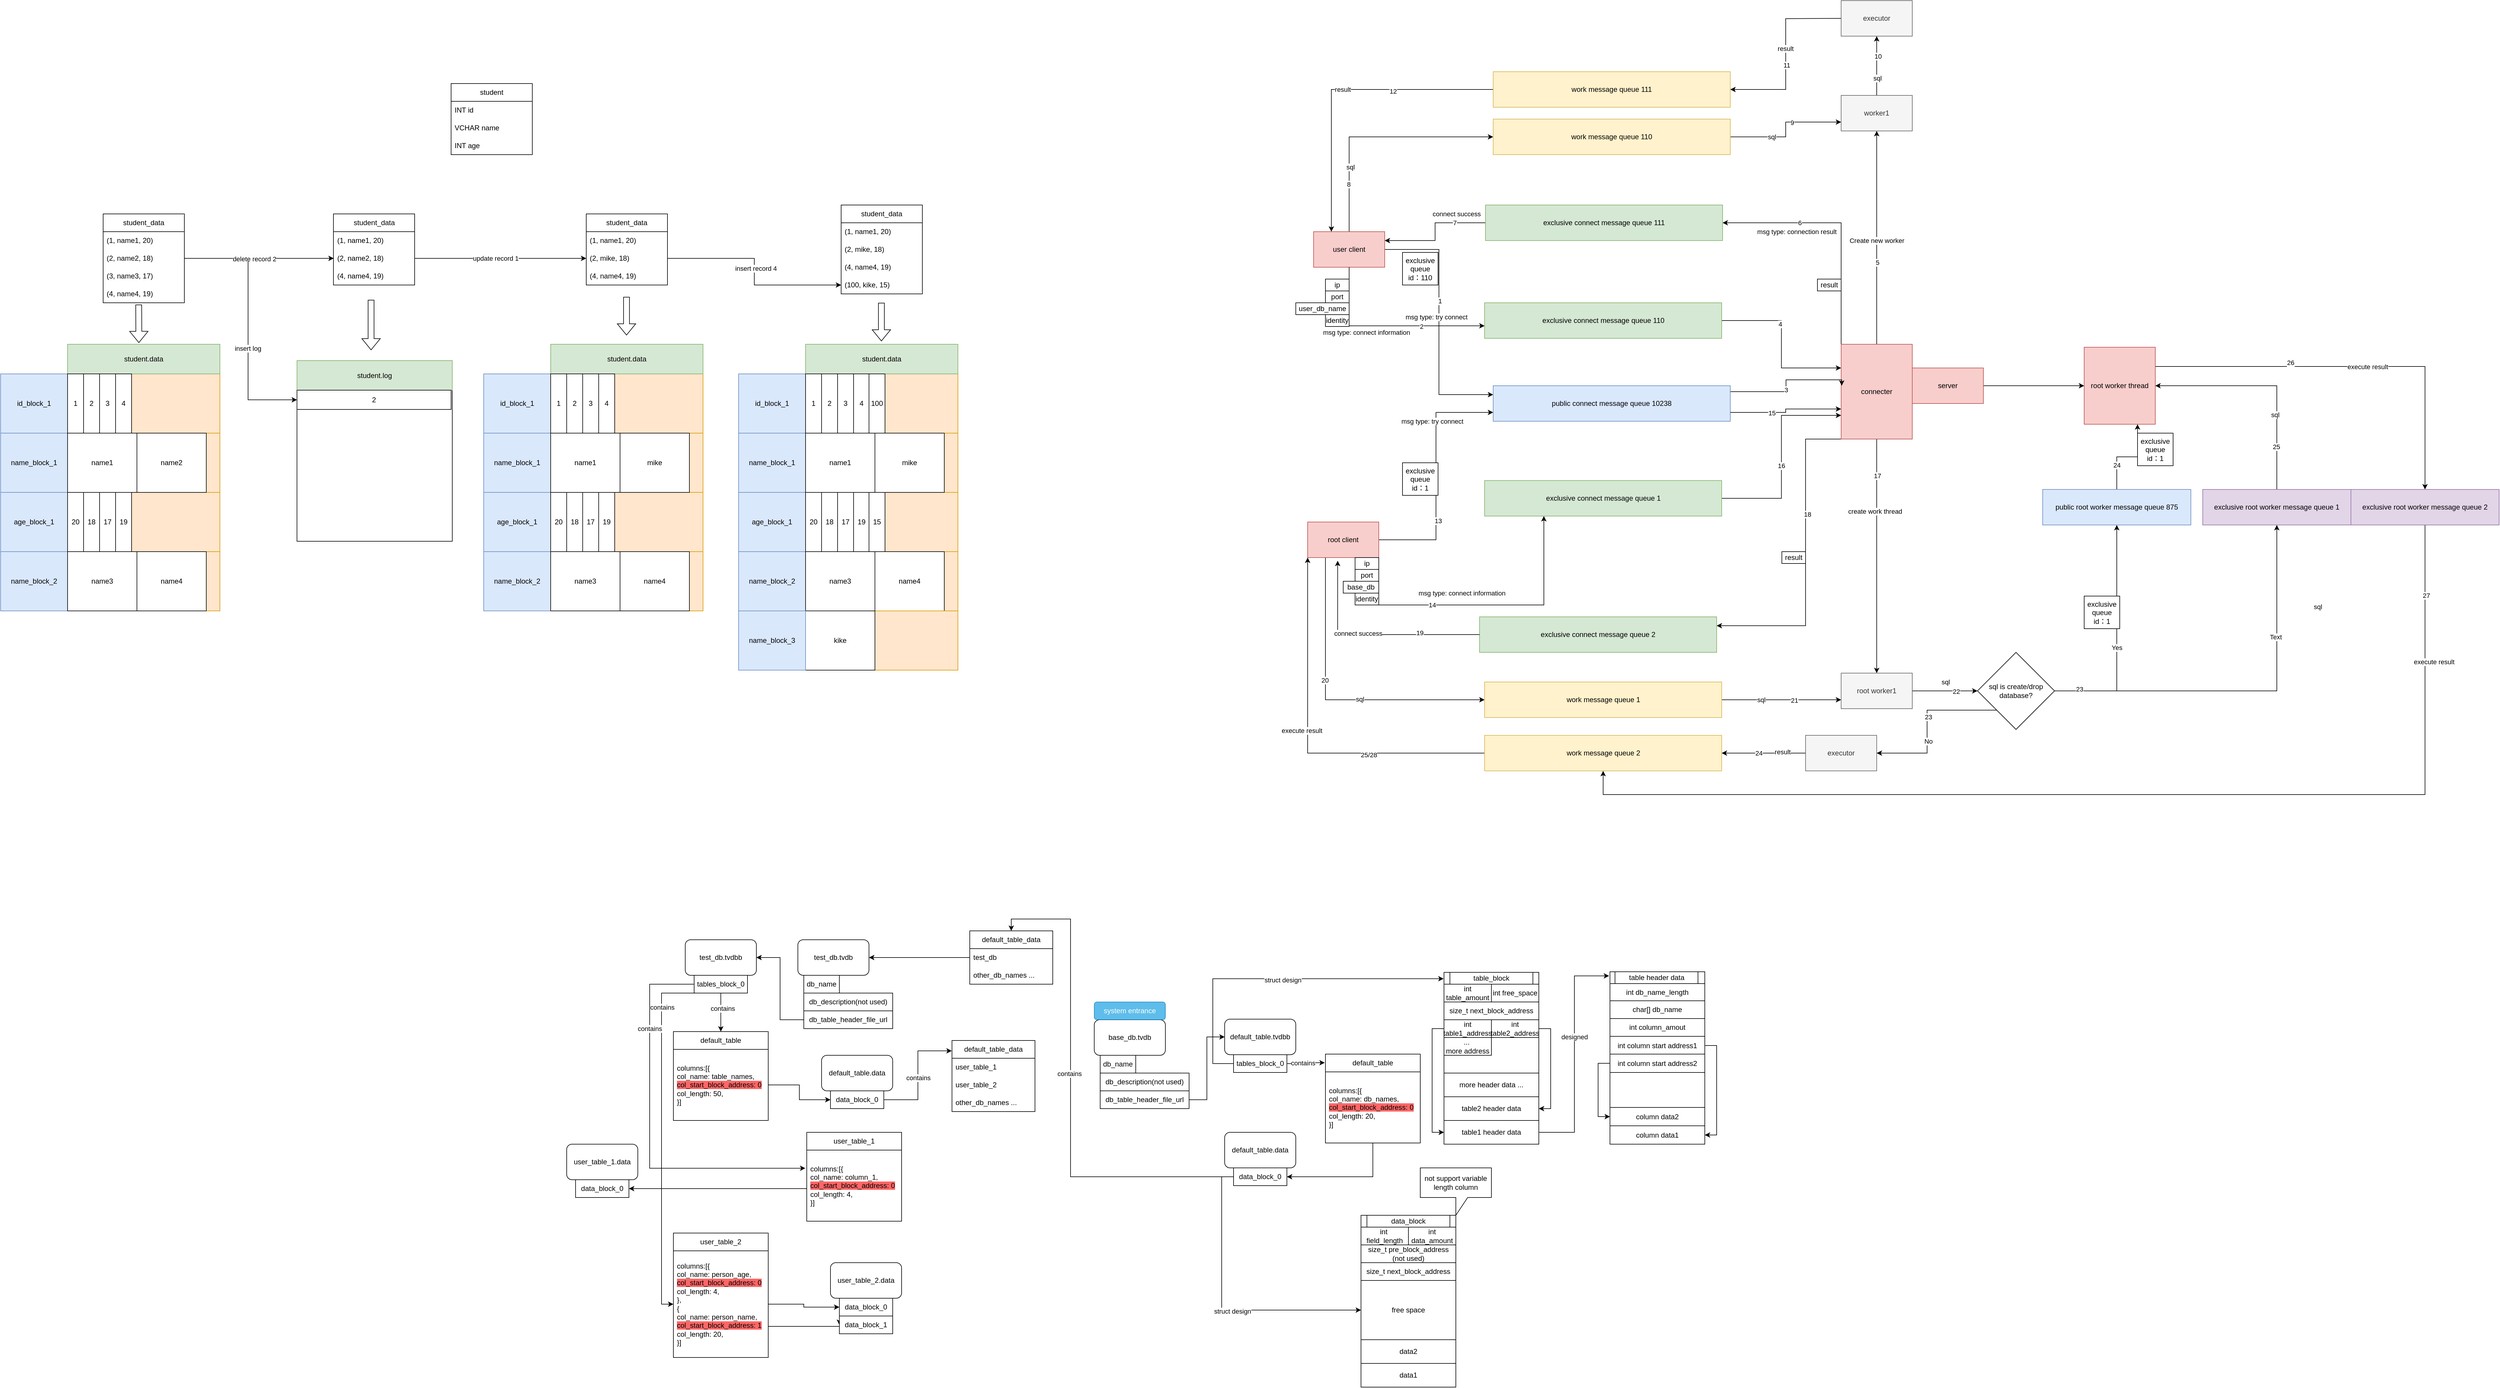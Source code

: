 <mxfile version="24.7.7">
  <diagram id="prtHgNgQTEPvFCAcTncT" name="Page-1">
    <mxGraphModel dx="4725" dy="2480" grid="1" gridSize="10" guides="1" tooltips="1" connect="1" arrows="1" fold="1" page="1" pageScale="1" pageWidth="827" pageHeight="1169" math="0" shadow="0">
      <root>
        <mxCell id="0" />
        <mxCell id="1" parent="0" />
        <mxCell id="374PVwt3UL4ZoYObyv3b-29" value="" style="rounded=0;whiteSpace=wrap;html=1;fillColor=#ffe6cc;strokeColor=#d79b00;" vertex="1" parent="1">
          <mxGeometry x="-1782" y="380" width="257" height="100" as="geometry" />
        </mxCell>
        <mxCell id="pAWtZwxP5FSCRlnZUNa0-45" style="edgeStyle=orthogonalEdgeStyle;rounded=0;orthogonalLoop=1;jettySize=auto;html=1;exitX=1;exitY=0.5;exitDx=0;exitDy=0;entryX=0;entryY=0.25;entryDx=0;entryDy=0;" parent="1" source="pAWtZwxP5FSCRlnZUNa0-26" target="pAWtZwxP5FSCRlnZUNa0-30" edge="1">
          <mxGeometry relative="1" as="geometry" />
        </mxCell>
        <mxCell id="pAWtZwxP5FSCRlnZUNa0-46" value="1" style="edgeLabel;html=1;align=center;verticalAlign=middle;resizable=0;points=[];" parent="pAWtZwxP5FSCRlnZUNa0-45" vertex="1" connectable="0">
          <mxGeometry x="-0.168" y="1" relative="1" as="geometry">
            <mxPoint as="offset" />
          </mxGeometry>
        </mxCell>
        <mxCell id="pAWtZwxP5FSCRlnZUNa0-56" value="msg type: try connect" style="edgeLabel;html=1;align=center;verticalAlign=middle;resizable=0;points=[];" parent="pAWtZwxP5FSCRlnZUNa0-45" vertex="1" connectable="0">
          <mxGeometry x="0.057" y="-1" relative="1" as="geometry">
            <mxPoint x="-4" y="-21" as="offset" />
          </mxGeometry>
        </mxCell>
        <mxCell id="pAWtZwxP5FSCRlnZUNa0-76" style="edgeStyle=orthogonalEdgeStyle;rounded=0;orthogonalLoop=1;jettySize=auto;html=1;exitX=0.5;exitY=0;exitDx=0;exitDy=0;entryX=0;entryY=0.5;entryDx=0;entryDy=0;" parent="1" source="pAWtZwxP5FSCRlnZUNa0-26" target="pAWtZwxP5FSCRlnZUNa0-71" edge="1">
          <mxGeometry relative="1" as="geometry" />
        </mxCell>
        <mxCell id="pAWtZwxP5FSCRlnZUNa0-78" value="sql" style="edgeLabel;html=1;align=center;verticalAlign=middle;resizable=0;points=[];" parent="pAWtZwxP5FSCRlnZUNa0-76" vertex="1" connectable="0">
          <mxGeometry x="-0.46" y="-2" relative="1" as="geometry">
            <mxPoint as="offset" />
          </mxGeometry>
        </mxCell>
        <mxCell id="pAWtZwxP5FSCRlnZUNa0-82" value="8" style="edgeLabel;html=1;align=center;verticalAlign=middle;resizable=0;points=[];" parent="pAWtZwxP5FSCRlnZUNa0-76" vertex="1" connectable="0">
          <mxGeometry x="-0.601" y="1" relative="1" as="geometry">
            <mxPoint as="offset" />
          </mxGeometry>
        </mxCell>
        <mxCell id="pAWtZwxP5FSCRlnZUNa0-26" value="user client" style="rounded=0;whiteSpace=wrap;html=1;fillColor=#f8cecc;strokeColor=#b85450;" parent="1" vertex="1">
          <mxGeometry x="320" y="-160" width="120" height="60" as="geometry" />
        </mxCell>
        <mxCell id="374PVwt3UL4ZoYObyv3b-177" style="edgeStyle=orthogonalEdgeStyle;rounded=0;orthogonalLoop=1;jettySize=auto;html=1;exitX=1;exitY=0.5;exitDx=0;exitDy=0;entryX=0;entryY=0.5;entryDx=0;entryDy=0;" edge="1" parent="1" source="pAWtZwxP5FSCRlnZUNa0-27" target="374PVwt3UL4ZoYObyv3b-139">
          <mxGeometry relative="1" as="geometry" />
        </mxCell>
        <mxCell id="pAWtZwxP5FSCRlnZUNa0-27" value="server" style="rounded=0;whiteSpace=wrap;html=1;fillColor=#f8cecc;strokeColor=#b85450;" parent="1" vertex="1">
          <mxGeometry x="1330" y="70" width="120" height="60" as="geometry" />
        </mxCell>
        <mxCell id="pAWtZwxP5FSCRlnZUNa0-53" style="edgeStyle=orthogonalEdgeStyle;rounded=0;orthogonalLoop=1;jettySize=auto;html=1;exitX=0;exitY=0;exitDx=0;exitDy=0;entryX=1;entryY=0.5;entryDx=0;entryDy=0;" parent="1" source="pAWtZwxP5FSCRlnZUNa0-28" target="pAWtZwxP5FSCRlnZUNa0-66" edge="1">
          <mxGeometry relative="1" as="geometry" />
        </mxCell>
        <mxCell id="pAWtZwxP5FSCRlnZUNa0-54" value="6" style="edgeLabel;html=1;align=center;verticalAlign=middle;resizable=0;points=[];" parent="pAWtZwxP5FSCRlnZUNa0-53" vertex="1" connectable="0">
          <mxGeometry x="0.359" relative="1" as="geometry">
            <mxPoint as="offset" />
          </mxGeometry>
        </mxCell>
        <mxCell id="pAWtZwxP5FSCRlnZUNa0-59" value="&lt;span style=&quot;color: rgba(0, 0, 0, 0); font-family: monospace; font-size: 0px; text-align: start; background-color: rgb(251, 251, 251);&quot;&gt;%3CmxGraphModel%3E%3Croot%3E%3CmxCell%20id%3D%220%22%2F%3E%3CmxCell%20id%3D%221%22%20parent%3D%220%22%2F%3E%3CmxCell%20id%3D%222%22%20value%3D%22msg%20type%3A%20try%20connect%22%20style%3D%22edgeLabel%3Bhtml%3D1%3Balign%3Dcenter%3BverticalAlign%3Dmiddle%3Bresizable%3D0%3Bpoints%3D%5B%5D%3B%22%20vertex%3D%221%22%20connectable%3D%220%22%20parent%3D%221%22%3E%3CmxGeometry%20x%3D%22190%22%20y%3D%22719.931%22%20as%3D%22geometry%22%2F%3E%3C%2FmxCell%3E%3C%2Froot%3E%3C%2FmxGraphModel%3E&lt;/span&gt;" style="edgeLabel;html=1;align=center;verticalAlign=middle;resizable=0;points=[];" parent="pAWtZwxP5FSCRlnZUNa0-53" vertex="1" connectable="0">
          <mxGeometry x="0.004" relative="1" as="geometry">
            <mxPoint as="offset" />
          </mxGeometry>
        </mxCell>
        <mxCell id="pAWtZwxP5FSCRlnZUNa0-60" value="msg type: connection result" style="edgeLabel;html=1;align=center;verticalAlign=middle;resizable=0;points=[];" parent="pAWtZwxP5FSCRlnZUNa0-53" vertex="1" connectable="0">
          <mxGeometry x="0.013" y="-2" relative="1" as="geometry">
            <mxPoint x="-75" y="17" as="offset" />
          </mxGeometry>
        </mxCell>
        <mxCell id="pAWtZwxP5FSCRlnZUNa0-64" style="edgeStyle=orthogonalEdgeStyle;rounded=0;orthogonalLoop=1;jettySize=auto;html=1;exitX=0.5;exitY=0;exitDx=0;exitDy=0;entryX=0.5;entryY=1;entryDx=0;entryDy=0;" parent="1" source="pAWtZwxP5FSCRlnZUNa0-28" target="pAWtZwxP5FSCRlnZUNa0-29" edge="1">
          <mxGeometry relative="1" as="geometry" />
        </mxCell>
        <mxCell id="pAWtZwxP5FSCRlnZUNa0-65" value="Create new worker" style="edgeLabel;html=1;align=center;verticalAlign=middle;resizable=0;points=[];" parent="pAWtZwxP5FSCRlnZUNa0-64" vertex="1" connectable="0">
          <mxGeometry x="0.061" y="1" relative="1" as="geometry">
            <mxPoint x="1" y="16" as="offset" />
          </mxGeometry>
        </mxCell>
        <mxCell id="pAWtZwxP5FSCRlnZUNa0-69" value="5" style="edgeLabel;html=1;align=center;verticalAlign=middle;resizable=0;points=[];" parent="pAWtZwxP5FSCRlnZUNa0-64" vertex="1" connectable="0">
          <mxGeometry x="-0.233" y="-1" relative="1" as="geometry">
            <mxPoint as="offset" />
          </mxGeometry>
        </mxCell>
        <mxCell id="374PVwt3UL4ZoYObyv3b-157" style="edgeStyle=orthogonalEdgeStyle;rounded=0;orthogonalLoop=1;jettySize=auto;html=1;exitX=0.5;exitY=1;exitDx=0;exitDy=0;entryX=0.5;entryY=0;entryDx=0;entryDy=0;" edge="1" parent="1" source="pAWtZwxP5FSCRlnZUNa0-28" target="374PVwt3UL4ZoYObyv3b-143">
          <mxGeometry relative="1" as="geometry" />
        </mxCell>
        <mxCell id="374PVwt3UL4ZoYObyv3b-158" value="17" style="edgeLabel;html=1;align=center;verticalAlign=middle;resizable=0;points=[];" vertex="1" connectable="0" parent="374PVwt3UL4ZoYObyv3b-157">
          <mxGeometry x="-0.691" y="1" relative="1" as="geometry">
            <mxPoint y="1" as="offset" />
          </mxGeometry>
        </mxCell>
        <mxCell id="374PVwt3UL4ZoYObyv3b-159" value="create work thread" style="edgeLabel;html=1;align=center;verticalAlign=middle;resizable=0;points=[];" vertex="1" connectable="0" parent="374PVwt3UL4ZoYObyv3b-157">
          <mxGeometry x="-0.377" y="-3" relative="1" as="geometry">
            <mxPoint y="-1" as="offset" />
          </mxGeometry>
        </mxCell>
        <mxCell id="374PVwt3UL4ZoYObyv3b-164" style="edgeStyle=orthogonalEdgeStyle;rounded=0;orthogonalLoop=1;jettySize=auto;html=1;exitX=0;exitY=1;exitDx=0;exitDy=0;entryX=1;entryY=0.25;entryDx=0;entryDy=0;" edge="1" parent="1" source="pAWtZwxP5FSCRlnZUNa0-28" target="374PVwt3UL4ZoYObyv3b-162">
          <mxGeometry relative="1" as="geometry">
            <Array as="points">
              <mxPoint x="1150" y="190" />
              <mxPoint x="1150" y="505" />
            </Array>
          </mxGeometry>
        </mxCell>
        <mxCell id="374PVwt3UL4ZoYObyv3b-196" value="18" style="edgeLabel;html=1;align=center;verticalAlign=middle;resizable=0;points=[];" vertex="1" connectable="0" parent="374PVwt3UL4ZoYObyv3b-164">
          <mxGeometry x="-0.287" y="3" relative="1" as="geometry">
            <mxPoint as="offset" />
          </mxGeometry>
        </mxCell>
        <mxCell id="pAWtZwxP5FSCRlnZUNa0-28" value="connecter" style="rounded=0;whiteSpace=wrap;html=1;fillColor=#f8cecc;strokeColor=#b85450;" parent="1" vertex="1">
          <mxGeometry x="1210" y="30" width="120" height="160" as="geometry" />
        </mxCell>
        <mxCell id="pAWtZwxP5FSCRlnZUNa0-72" style="edgeStyle=orthogonalEdgeStyle;rounded=0;orthogonalLoop=1;jettySize=auto;html=1;exitX=0.5;exitY=0;exitDx=0;exitDy=0;entryX=0.5;entryY=1;entryDx=0;entryDy=0;" parent="1" source="pAWtZwxP5FSCRlnZUNa0-29" edge="1">
          <mxGeometry relative="1" as="geometry">
            <mxPoint x="1270" y="-490" as="targetPoint" />
          </mxGeometry>
        </mxCell>
        <mxCell id="pAWtZwxP5FSCRlnZUNa0-79" value="sql" style="edgeLabel;html=1;align=center;verticalAlign=middle;resizable=0;points=[];" parent="pAWtZwxP5FSCRlnZUNa0-72" vertex="1" connectable="0">
          <mxGeometry x="0.006" relative="1" as="geometry">
            <mxPoint y="21" as="offset" />
          </mxGeometry>
        </mxCell>
        <mxCell id="pAWtZwxP5FSCRlnZUNa0-84" value="10" style="edgeLabel;html=1;align=center;verticalAlign=middle;resizable=0;points=[];" parent="pAWtZwxP5FSCRlnZUNa0-72" vertex="1" connectable="0">
          <mxGeometry x="0.337" y="-1" relative="1" as="geometry">
            <mxPoint as="offset" />
          </mxGeometry>
        </mxCell>
        <mxCell id="pAWtZwxP5FSCRlnZUNa0-29" value="worker1" style="rounded=0;whiteSpace=wrap;html=1;fillColor=#f5f5f5;fontColor=#333333;strokeColor=#666666;" parent="1" vertex="1">
          <mxGeometry x="1210" y="-390" width="120" height="60" as="geometry" />
        </mxCell>
        <mxCell id="pAWtZwxP5FSCRlnZUNa0-47" style="edgeStyle=orthogonalEdgeStyle;rounded=0;orthogonalLoop=1;jettySize=auto;html=1;exitX=1;exitY=0.5;exitDx=0;exitDy=0;entryX=0.008;entryY=0.437;entryDx=0;entryDy=0;entryPerimeter=0;" parent="1" source="pAWtZwxP5FSCRlnZUNa0-30" target="pAWtZwxP5FSCRlnZUNa0-28" edge="1">
          <mxGeometry relative="1" as="geometry">
            <mxPoint x="1100" y="100" as="targetPoint" />
            <Array as="points">
              <mxPoint x="1023" y="110" />
              <mxPoint x="1117" y="110" />
              <mxPoint x="1117" y="90" />
            </Array>
          </mxGeometry>
        </mxCell>
        <mxCell id="pAWtZwxP5FSCRlnZUNa0-48" value="3" style="edgeLabel;html=1;align=center;verticalAlign=middle;resizable=0;points=[];" parent="pAWtZwxP5FSCRlnZUNa0-47" vertex="1" connectable="0">
          <mxGeometry x="-0.014" relative="1" as="geometry">
            <mxPoint as="offset" />
          </mxGeometry>
        </mxCell>
        <mxCell id="pAWtZwxP5FSCRlnZUNa0-30" value="public connect message queue 10238" style="rounded=0;whiteSpace=wrap;html=1;fillColor=#dae8fc;strokeColor=#6c8ebf;" parent="1" vertex="1">
          <mxGeometry x="623" y="100" width="400" height="60" as="geometry" />
        </mxCell>
        <mxCell id="pAWtZwxP5FSCRlnZUNa0-32" value="ip" style="rounded=0;whiteSpace=wrap;html=1;" parent="1" vertex="1">
          <mxGeometry x="340" y="-80" width="40" height="20" as="geometry" />
        </mxCell>
        <mxCell id="pAWtZwxP5FSCRlnZUNa0-33" value="user_db_name" style="rounded=0;whiteSpace=wrap;html=1;" parent="1" vertex="1">
          <mxGeometry x="290" y="-40" width="90" height="20" as="geometry" />
        </mxCell>
        <mxCell id="pAWtZwxP5FSCRlnZUNa0-34" value="port" style="rounded=0;whiteSpace=wrap;html=1;" parent="1" vertex="1">
          <mxGeometry x="340" y="-60" width="40" height="20" as="geometry" />
        </mxCell>
        <mxCell id="pAWtZwxP5FSCRlnZUNa0-35" value="identity" style="rounded=0;whiteSpace=wrap;html=1;" parent="1" vertex="1">
          <mxGeometry x="340" y="-20" width="40" height="20" as="geometry" />
        </mxCell>
        <mxCell id="pAWtZwxP5FSCRlnZUNa0-51" style="edgeStyle=orthogonalEdgeStyle;rounded=0;orthogonalLoop=1;jettySize=auto;html=1;exitX=1;exitY=0.5;exitDx=0;exitDy=0;entryX=0;entryY=0.25;entryDx=0;entryDy=0;" parent="1" source="pAWtZwxP5FSCRlnZUNa0-36" target="pAWtZwxP5FSCRlnZUNa0-28" edge="1">
          <mxGeometry relative="1" as="geometry" />
        </mxCell>
        <mxCell id="pAWtZwxP5FSCRlnZUNa0-52" value="4" style="edgeLabel;html=1;align=center;verticalAlign=middle;resizable=0;points=[];" parent="pAWtZwxP5FSCRlnZUNa0-51" vertex="1" connectable="0">
          <mxGeometry x="-0.248" y="-3" relative="1" as="geometry">
            <mxPoint as="offset" />
          </mxGeometry>
        </mxCell>
        <mxCell id="pAWtZwxP5FSCRlnZUNa0-36" value="exclusive connect message queue 110" style="rounded=0;whiteSpace=wrap;html=1;fillColor=#d5e8d4;strokeColor=#82b366;" parent="1" vertex="1">
          <mxGeometry x="608.5" y="-40" width="400" height="60" as="geometry" />
        </mxCell>
        <mxCell id="pAWtZwxP5FSCRlnZUNa0-37" value="exclusive queue id：110" style="rounded=0;whiteSpace=wrap;html=1;" parent="1" vertex="1">
          <mxGeometry x="470" y="-125" width="60" height="55" as="geometry" />
        </mxCell>
        <mxCell id="374PVwt3UL4ZoYObyv3b-153" style="edgeStyle=orthogonalEdgeStyle;rounded=0;orthogonalLoop=1;jettySize=auto;html=1;exitX=1;exitY=0.5;exitDx=0;exitDy=0;entryX=0;entryY=0.75;entryDx=0;entryDy=0;" edge="1" parent="1" source="pAWtZwxP5FSCRlnZUNa0-44" target="pAWtZwxP5FSCRlnZUNa0-28">
          <mxGeometry relative="1" as="geometry" />
        </mxCell>
        <mxCell id="374PVwt3UL4ZoYObyv3b-156" value="16" style="edgeLabel;html=1;align=center;verticalAlign=middle;resizable=0;points=[];" vertex="1" connectable="0" parent="374PVwt3UL4ZoYObyv3b-153">
          <mxGeometry x="-0.078" y="1" relative="1" as="geometry">
            <mxPoint y="1" as="offset" />
          </mxGeometry>
        </mxCell>
        <mxCell id="pAWtZwxP5FSCRlnZUNa0-44" value="exclusive connect message queue 1" style="rounded=0;whiteSpace=wrap;html=1;fillColor=#d5e8d4;strokeColor=#82b366;" parent="1" vertex="1">
          <mxGeometry x="608.5" y="260" width="400" height="60" as="geometry" />
        </mxCell>
        <mxCell id="pAWtZwxP5FSCRlnZUNa0-49" style="edgeStyle=orthogonalEdgeStyle;rounded=0;orthogonalLoop=1;jettySize=auto;html=1;exitX=0.5;exitY=1;exitDx=0;exitDy=0;entryX=0;entryY=0.648;entryDx=0;entryDy=0;entryPerimeter=0;" parent="1" source="pAWtZwxP5FSCRlnZUNa0-26" target="pAWtZwxP5FSCRlnZUNa0-36" edge="1">
          <mxGeometry relative="1" as="geometry" />
        </mxCell>
        <mxCell id="pAWtZwxP5FSCRlnZUNa0-50" value="2" style="edgeLabel;html=1;align=center;verticalAlign=middle;resizable=0;points=[];" parent="pAWtZwxP5FSCRlnZUNa0-49" vertex="1" connectable="0">
          <mxGeometry x="0.348" y="-1" relative="1" as="geometry">
            <mxPoint as="offset" />
          </mxGeometry>
        </mxCell>
        <mxCell id="pAWtZwxP5FSCRlnZUNa0-57" value="msg type: connect information" style="edgeLabel;html=1;align=center;verticalAlign=middle;resizable=0;points=[];" parent="pAWtZwxP5FSCRlnZUNa0-49" vertex="1" connectable="0">
          <mxGeometry x="0.078" y="-1" relative="1" as="geometry">
            <mxPoint x="-49" y="10" as="offset" />
          </mxGeometry>
        </mxCell>
        <mxCell id="pAWtZwxP5FSCRlnZUNa0-55" value="result" style="rounded=0;whiteSpace=wrap;html=1;" parent="1" vertex="1">
          <mxGeometry x="1170" y="-80" width="40" height="20" as="geometry" />
        </mxCell>
        <mxCell id="pAWtZwxP5FSCRlnZUNa0-67" style="edgeStyle=orthogonalEdgeStyle;rounded=0;orthogonalLoop=1;jettySize=auto;html=1;exitX=0;exitY=0.5;exitDx=0;exitDy=0;entryX=1;entryY=0.25;entryDx=0;entryDy=0;" parent="1" source="pAWtZwxP5FSCRlnZUNa0-66" target="pAWtZwxP5FSCRlnZUNa0-26" edge="1">
          <mxGeometry relative="1" as="geometry" />
        </mxCell>
        <mxCell id="pAWtZwxP5FSCRlnZUNa0-75" value="7" style="edgeLabel;html=1;align=center;verticalAlign=middle;resizable=0;points=[];" parent="pAWtZwxP5FSCRlnZUNa0-67" vertex="1" connectable="0">
          <mxGeometry x="-0.475" relative="1" as="geometry">
            <mxPoint as="offset" />
          </mxGeometry>
        </mxCell>
        <mxCell id="pAWtZwxP5FSCRlnZUNa0-77" value="connect success" style="edgeLabel;html=1;align=center;verticalAlign=middle;resizable=0;points=[];" parent="pAWtZwxP5FSCRlnZUNa0-67" vertex="1" connectable="0">
          <mxGeometry x="0.452" relative="1" as="geometry">
            <mxPoint x="66" y="-45" as="offset" />
          </mxGeometry>
        </mxCell>
        <mxCell id="pAWtZwxP5FSCRlnZUNa0-66" value="exclusive connect message queue 111" style="rounded=0;whiteSpace=wrap;html=1;fillColor=#d5e8d4;strokeColor=#82b366;" parent="1" vertex="1">
          <mxGeometry x="610" y="-205" width="400" height="60" as="geometry" />
        </mxCell>
        <mxCell id="pAWtZwxP5FSCRlnZUNa0-80" style="edgeStyle=orthogonalEdgeStyle;rounded=0;orthogonalLoop=1;jettySize=auto;html=1;exitX=0;exitY=0.5;exitDx=0;exitDy=0;entryX=0.25;entryY=0;entryDx=0;entryDy=0;" parent="1" source="pAWtZwxP5FSCRlnZUNa0-70" target="pAWtZwxP5FSCRlnZUNa0-26" edge="1">
          <mxGeometry relative="1" as="geometry" />
        </mxCell>
        <mxCell id="pAWtZwxP5FSCRlnZUNa0-81" value="result" style="edgeLabel;html=1;align=center;verticalAlign=middle;resizable=0;points=[];" parent="pAWtZwxP5FSCRlnZUNa0-80" vertex="1" connectable="0">
          <mxGeometry x="-0.008" relative="1" as="geometry">
            <mxPoint as="offset" />
          </mxGeometry>
        </mxCell>
        <mxCell id="pAWtZwxP5FSCRlnZUNa0-85" value="12" style="edgeLabel;html=1;align=center;verticalAlign=middle;resizable=0;points=[];" parent="pAWtZwxP5FSCRlnZUNa0-80" vertex="1" connectable="0">
          <mxGeometry x="-0.341" y="3" relative="1" as="geometry">
            <mxPoint as="offset" />
          </mxGeometry>
        </mxCell>
        <mxCell id="pAWtZwxP5FSCRlnZUNa0-70" value="work message queue 111" style="rounded=0;whiteSpace=wrap;html=1;fillColor=#fff2cc;strokeColor=#d6b656;" parent="1" vertex="1">
          <mxGeometry x="623" y="-430" width="400" height="60" as="geometry" />
        </mxCell>
        <mxCell id="pAWtZwxP5FSCRlnZUNa0-73" style="edgeStyle=orthogonalEdgeStyle;rounded=0;orthogonalLoop=1;jettySize=auto;html=1;exitX=1;exitY=0.5;exitDx=0;exitDy=0;entryX=0;entryY=0.75;entryDx=0;entryDy=0;" parent="1" source="pAWtZwxP5FSCRlnZUNa0-71" target="pAWtZwxP5FSCRlnZUNa0-29" edge="1">
          <mxGeometry relative="1" as="geometry" />
        </mxCell>
        <mxCell id="pAWtZwxP5FSCRlnZUNa0-74" value="sql" style="edgeLabel;html=1;align=center;verticalAlign=middle;resizable=0;points=[];" parent="pAWtZwxP5FSCRlnZUNa0-73" vertex="1" connectable="0">
          <mxGeometry x="-0.342" relative="1" as="geometry">
            <mxPoint as="offset" />
          </mxGeometry>
        </mxCell>
        <mxCell id="pAWtZwxP5FSCRlnZUNa0-83" value="9" style="edgeLabel;html=1;align=center;verticalAlign=middle;resizable=0;points=[];" parent="pAWtZwxP5FSCRlnZUNa0-73" vertex="1" connectable="0">
          <mxGeometry x="0.218" y="-1" relative="1" as="geometry">
            <mxPoint as="offset" />
          </mxGeometry>
        </mxCell>
        <mxCell id="pAWtZwxP5FSCRlnZUNa0-71" value="work message queue 110" style="rounded=0;whiteSpace=wrap;html=1;fillColor=#fff2cc;strokeColor=#d6b656;" parent="1" vertex="1">
          <mxGeometry x="623" y="-350" width="400" height="60" as="geometry" />
        </mxCell>
        <mxCell id="pAWtZwxP5FSCRlnZUNa0-87" value="db_name" style="rounded=0;whiteSpace=wrap;html=1;" parent="1" vertex="1">
          <mxGeometry x="-40" y="1230" width="60" height="30" as="geometry" />
        </mxCell>
        <mxCell id="pAWtZwxP5FSCRlnZUNa0-88" value="db_description(not used)" style="rounded=0;whiteSpace=wrap;html=1;" parent="1" vertex="1">
          <mxGeometry x="-40" y="1260" width="150" height="30" as="geometry" />
        </mxCell>
        <mxCell id="pAWtZwxP5FSCRlnZUNa0-133" style="edgeStyle=orthogonalEdgeStyle;rounded=0;orthogonalLoop=1;jettySize=auto;html=1;exitX=1;exitY=0.5;exitDx=0;exitDy=0;entryX=0;entryY=0.5;entryDx=0;entryDy=0;" parent="1" source="pAWtZwxP5FSCRlnZUNa0-89" target="pAWtZwxP5FSCRlnZUNa0-91" edge="1">
          <mxGeometry relative="1" as="geometry" />
        </mxCell>
        <mxCell id="pAWtZwxP5FSCRlnZUNa0-89" value="db_table_header_file_url" style="rounded=0;whiteSpace=wrap;html=1;" parent="1" vertex="1">
          <mxGeometry x="-40" y="1290" width="150" height="30" as="geometry" />
        </mxCell>
        <mxCell id="pAWtZwxP5FSCRlnZUNa0-90" value="base_db.tvdb" style="rounded=1;whiteSpace=wrap;html=1;" parent="1" vertex="1">
          <mxGeometry x="-50" y="1170" width="120" height="60" as="geometry" />
        </mxCell>
        <mxCell id="pAWtZwxP5FSCRlnZUNa0-91" value="default_table.tvdbb" style="rounded=1;whiteSpace=wrap;html=1;" parent="1" vertex="1">
          <mxGeometry x="170" y="1169" width="120" height="60" as="geometry" />
        </mxCell>
        <mxCell id="pAWtZwxP5FSCRlnZUNa0-134" style="edgeStyle=orthogonalEdgeStyle;rounded=0;orthogonalLoop=1;jettySize=auto;html=1;exitX=1;exitY=0.5;exitDx=0;exitDy=0;entryX=-0.007;entryY=0.097;entryDx=0;entryDy=0;entryPerimeter=0;" parent="1" source="pAWtZwxP5FSCRlnZUNa0-92" target="pAWtZwxP5FSCRlnZUNa0-93" edge="1">
          <mxGeometry relative="1" as="geometry" />
        </mxCell>
        <mxCell id="pAWtZwxP5FSCRlnZUNa0-135" value="contains" style="edgeLabel;html=1;align=center;verticalAlign=middle;resizable=0;points=[];" parent="pAWtZwxP5FSCRlnZUNa0-134" vertex="1" connectable="0">
          <mxGeometry x="-0.191" y="1" relative="1" as="geometry">
            <mxPoint as="offset" />
          </mxGeometry>
        </mxCell>
        <mxCell id="pAWtZwxP5FSCRlnZUNa0-92" value="tables_block_0" style="rounded=0;whiteSpace=wrap;html=1;" parent="1" vertex="1">
          <mxGeometry x="185" y="1229" width="90" height="30" as="geometry" />
        </mxCell>
        <mxCell id="pAWtZwxP5FSCRlnZUNa0-139" style="edgeStyle=orthogonalEdgeStyle;rounded=0;orthogonalLoop=1;jettySize=auto;html=1;exitX=0.5;exitY=1;exitDx=0;exitDy=0;entryX=1;entryY=0.5;entryDx=0;entryDy=0;" parent="1" source="pAWtZwxP5FSCRlnZUNa0-93" target="pAWtZwxP5FSCRlnZUNa0-98" edge="1">
          <mxGeometry relative="1" as="geometry" />
        </mxCell>
        <mxCell id="pAWtZwxP5FSCRlnZUNa0-93" value="default_table" style="swimlane;fontStyle=0;childLayout=stackLayout;horizontal=1;startSize=30;horizontalStack=0;resizeParent=1;resizeParentMax=0;resizeLast=0;collapsible=1;marginBottom=0;whiteSpace=wrap;html=1;" parent="1" vertex="1">
          <mxGeometry x="340" y="1228" width="160" height="150" as="geometry" />
        </mxCell>
        <mxCell id="pAWtZwxP5FSCRlnZUNa0-94" value="&lt;div style=&quot;text-align: left;&quot;&gt;&lt;span style=&quot;text-align: center; background-color: initial;&quot;&gt;columns:&lt;/span&gt;&lt;span style=&quot;background-color: initial; text-align: center;&quot;&gt;[&lt;/span&gt;&lt;span style=&quot;background-color: initial; text-align: center;&quot;&gt;{&lt;/span&gt;&lt;/div&gt;&lt;div style=&quot;text-align: left;&quot;&gt;&lt;span style=&quot;background-color: initial; text-align: center;&quot;&gt;col_name:&lt;/span&gt;&lt;span style=&quot;text-align: center; background-color: initial;&quot;&gt;&amp;nbsp;db_names, &lt;/span&gt;&lt;span style=&quot;text-align: center; background-color: rgb(255, 102, 102);&quot;&gt;col_start_block_address: 0&lt;/span&gt;&lt;/div&gt;&lt;div style=&quot;text-align: left;&quot;&gt;&lt;span style=&quot;background-color: initial; text-align: center;&quot;&gt;col_length:&lt;/span&gt;&lt;span style=&quot;background-color: initial; text-align: center;&quot;&gt;&amp;nbsp;20,&lt;/span&gt;&lt;span style=&quot;background-color: initial; text-align: center;&quot;&gt;&lt;br&gt;&lt;/span&gt;&lt;/div&gt;&lt;div style=&quot;text-align: left;&quot;&gt;&lt;span style=&quot;background-color: initial; text-align: center;&quot;&gt;}&lt;/span&gt;&lt;span style=&quot;background-color: initial; text-align: center;&quot;&gt;]&lt;/span&gt;&lt;/div&gt;" style="text;strokeColor=none;fillColor=none;align=left;verticalAlign=middle;spacingLeft=4;spacingRight=4;overflow=hidden;points=[[0,0.5],[1,0.5]];portConstraint=eastwest;rotatable=0;whiteSpace=wrap;html=1;" parent="pAWtZwxP5FSCRlnZUNa0-93" vertex="1">
          <mxGeometry y="30" width="160" height="120" as="geometry" />
        </mxCell>
        <mxCell id="pAWtZwxP5FSCRlnZUNa0-97" value="default_table.data" style="rounded=1;whiteSpace=wrap;html=1;" parent="1" vertex="1">
          <mxGeometry x="170" y="1360" width="120" height="60" as="geometry" />
        </mxCell>
        <mxCell id="pAWtZwxP5FSCRlnZUNa0-170" style="edgeStyle=orthogonalEdgeStyle;rounded=0;orthogonalLoop=1;jettySize=auto;html=1;exitX=0;exitY=0.5;exitDx=0;exitDy=0;entryX=0;entryY=0.5;entryDx=0;entryDy=0;" parent="1" source="pAWtZwxP5FSCRlnZUNa0-98" target="pAWtZwxP5FSCRlnZUNa0-168" edge="1">
          <mxGeometry relative="1" as="geometry" />
        </mxCell>
        <mxCell id="pAWtZwxP5FSCRlnZUNa0-171" value="struct design" style="edgeLabel;html=1;align=center;verticalAlign=middle;resizable=0;points=[];" parent="pAWtZwxP5FSCRlnZUNa0-170" vertex="1" connectable="0">
          <mxGeometry x="0.093" y="-2" relative="1" as="geometry">
            <mxPoint as="offset" />
          </mxGeometry>
        </mxCell>
        <mxCell id="pAWtZwxP5FSCRlnZUNa0-182" style="edgeStyle=orthogonalEdgeStyle;rounded=0;orthogonalLoop=1;jettySize=auto;html=1;exitX=0;exitY=0.5;exitDx=0;exitDy=0;entryX=0.5;entryY=0;entryDx=0;entryDy=0;" parent="1" source="pAWtZwxP5FSCRlnZUNa0-98" target="pAWtZwxP5FSCRlnZUNa0-177" edge="1">
          <mxGeometry relative="1" as="geometry">
            <Array as="points">
              <mxPoint x="-90" y="1435" />
              <mxPoint x="-90" y="1000" />
              <mxPoint x="-190" y="1000" />
            </Array>
          </mxGeometry>
        </mxCell>
        <mxCell id="pAWtZwxP5FSCRlnZUNa0-183" value="contains" style="edgeLabel;html=1;align=center;verticalAlign=middle;resizable=0;points=[];" parent="pAWtZwxP5FSCRlnZUNa0-182" vertex="1" connectable="0">
          <mxGeometry x="0.083" y="2" relative="1" as="geometry">
            <mxPoint as="offset" />
          </mxGeometry>
        </mxCell>
        <mxCell id="pAWtZwxP5FSCRlnZUNa0-98" value="data_block_0" style="rounded=0;whiteSpace=wrap;html=1;" parent="1" vertex="1">
          <mxGeometry x="185" y="1420" width="90" height="30" as="geometry" />
        </mxCell>
        <mxCell id="pAWtZwxP5FSCRlnZUNa0-102" value="" style="rounded=0;whiteSpace=wrap;html=1;" parent="1" vertex="1">
          <mxGeometry x="540" y="1090" width="160" height="250" as="geometry" />
        </mxCell>
        <mxCell id="pAWtZwxP5FSCRlnZUNa0-103" value="table_block" style="rounded=0;whiteSpace=wrap;html=1;" parent="1" vertex="1">
          <mxGeometry x="550" y="1090" width="140" height="20" as="geometry" />
        </mxCell>
        <mxCell id="pAWtZwxP5FSCRlnZUNa0-104" value="" style="rounded=0;whiteSpace=wrap;html=1;" parent="1" vertex="1">
          <mxGeometry x="540" y="1110" width="160" height="230" as="geometry" />
        </mxCell>
        <mxCell id="pAWtZwxP5FSCRlnZUNa0-105" value="int table_amount" style="rounded=0;whiteSpace=wrap;html=1;" parent="1" vertex="1">
          <mxGeometry x="540" y="1110" width="80" height="30" as="geometry" />
        </mxCell>
        <mxCell id="pAWtZwxP5FSCRlnZUNa0-106" value="int free_space" style="rounded=0;whiteSpace=wrap;html=1;" parent="1" vertex="1">
          <mxGeometry x="620" y="1110" width="80" height="30" as="geometry" />
        </mxCell>
        <mxCell id="pAWtZwxP5FSCRlnZUNa0-107" value="size_t next_block_address" style="rounded=0;whiteSpace=wrap;html=1;" parent="1" vertex="1">
          <mxGeometry x="540" y="1140" width="160" height="30" as="geometry" />
        </mxCell>
        <mxCell id="pAWtZwxP5FSCRlnZUNa0-114" style="edgeStyle=orthogonalEdgeStyle;rounded=0;orthogonalLoop=1;jettySize=auto;html=1;exitX=0;exitY=0.5;exitDx=0;exitDy=0;entryX=0;entryY=0.5;entryDx=0;entryDy=0;" parent="1" source="pAWtZwxP5FSCRlnZUNa0-108" target="pAWtZwxP5FSCRlnZUNa0-111" edge="1">
          <mxGeometry relative="1" as="geometry" />
        </mxCell>
        <mxCell id="pAWtZwxP5FSCRlnZUNa0-108" value="int table1_address" style="rounded=0;whiteSpace=wrap;html=1;" parent="1" vertex="1">
          <mxGeometry x="540" y="1170" width="80" height="30" as="geometry" />
        </mxCell>
        <mxCell id="pAWtZwxP5FSCRlnZUNa0-115" style="edgeStyle=orthogonalEdgeStyle;rounded=0;orthogonalLoop=1;jettySize=auto;html=1;exitX=1;exitY=0.5;exitDx=0;exitDy=0;entryX=1;entryY=0.5;entryDx=0;entryDy=0;" parent="1" source="pAWtZwxP5FSCRlnZUNa0-109" target="pAWtZwxP5FSCRlnZUNa0-112" edge="1">
          <mxGeometry relative="1" as="geometry" />
        </mxCell>
        <mxCell id="pAWtZwxP5FSCRlnZUNa0-109" value="int table2_address" style="rounded=0;whiteSpace=wrap;html=1;" parent="1" vertex="1">
          <mxGeometry x="620" y="1170" width="80" height="30" as="geometry" />
        </mxCell>
        <mxCell id="pAWtZwxP5FSCRlnZUNa0-110" value="...&amp;nbsp;&lt;div&gt;more address&lt;/div&gt;" style="rounded=0;whiteSpace=wrap;html=1;" parent="1" vertex="1">
          <mxGeometry x="540" y="1200" width="80" height="30" as="geometry" />
        </mxCell>
        <mxCell id="pAWtZwxP5FSCRlnZUNa0-111" value="table1 header data" style="rounded=0;whiteSpace=wrap;html=1;" parent="1" vertex="1">
          <mxGeometry x="540" y="1340" width="160" height="40" as="geometry" />
        </mxCell>
        <mxCell id="pAWtZwxP5FSCRlnZUNa0-112" value="table2 header data" style="rounded=0;whiteSpace=wrap;html=1;" parent="1" vertex="1">
          <mxGeometry x="540" y="1300" width="160" height="40" as="geometry" />
        </mxCell>
        <mxCell id="pAWtZwxP5FSCRlnZUNa0-116" value="more header data ..." style="rounded=0;whiteSpace=wrap;html=1;" parent="1" vertex="1">
          <mxGeometry x="540" y="1260" width="160" height="40" as="geometry" />
        </mxCell>
        <mxCell id="pAWtZwxP5FSCRlnZUNa0-117" value="" style="rounded=0;whiteSpace=wrap;html=1;" parent="1" vertex="1">
          <mxGeometry x="820" y="1089" width="160" height="290" as="geometry" />
        </mxCell>
        <mxCell id="pAWtZwxP5FSCRlnZUNa0-118" value="table header data" style="rounded=0;whiteSpace=wrap;html=1;" parent="1" vertex="1">
          <mxGeometry x="828.5" y="1089" width="140" height="20" as="geometry" />
        </mxCell>
        <mxCell id="pAWtZwxP5FSCRlnZUNa0-119" value="int db_name_length" style="rounded=0;whiteSpace=wrap;html=1;" parent="1" vertex="1">
          <mxGeometry x="820" y="1109" width="160" height="30" as="geometry" />
        </mxCell>
        <mxCell id="pAWtZwxP5FSCRlnZUNa0-120" value="char[] db_name" style="rounded=0;whiteSpace=wrap;html=1;" parent="1" vertex="1">
          <mxGeometry x="820" y="1138" width="160" height="30" as="geometry" />
        </mxCell>
        <mxCell id="pAWtZwxP5FSCRlnZUNa0-121" value="int column_amout" style="rounded=0;whiteSpace=wrap;html=1;" parent="1" vertex="1">
          <mxGeometry x="820" y="1168" width="160" height="30" as="geometry" />
        </mxCell>
        <mxCell id="pAWtZwxP5FSCRlnZUNa0-127" style="edgeStyle=orthogonalEdgeStyle;rounded=0;orthogonalLoop=1;jettySize=auto;html=1;exitX=1;exitY=0.5;exitDx=0;exitDy=0;entryX=1;entryY=0.5;entryDx=0;entryDy=0;" parent="1" source="pAWtZwxP5FSCRlnZUNa0-122" target="pAWtZwxP5FSCRlnZUNa0-124" edge="1">
          <mxGeometry relative="1" as="geometry" />
        </mxCell>
        <mxCell id="pAWtZwxP5FSCRlnZUNa0-122" value="int column start address1" style="rounded=0;whiteSpace=wrap;html=1;" parent="1" vertex="1">
          <mxGeometry x="820" y="1198" width="160" height="31" as="geometry" />
        </mxCell>
        <mxCell id="pAWtZwxP5FSCRlnZUNa0-129" style="edgeStyle=orthogonalEdgeStyle;rounded=0;orthogonalLoop=1;jettySize=auto;html=1;exitX=0;exitY=0.5;exitDx=0;exitDy=0;entryX=0;entryY=0.5;entryDx=0;entryDy=0;" parent="1" source="pAWtZwxP5FSCRlnZUNa0-123" target="pAWtZwxP5FSCRlnZUNa0-125" edge="1">
          <mxGeometry relative="1" as="geometry" />
        </mxCell>
        <mxCell id="pAWtZwxP5FSCRlnZUNa0-123" value="int column start address2" style="rounded=0;whiteSpace=wrap;html=1;" parent="1" vertex="1">
          <mxGeometry x="820" y="1228" width="160" height="31" as="geometry" />
        </mxCell>
        <mxCell id="pAWtZwxP5FSCRlnZUNa0-124" value="column data1" style="rounded=0;whiteSpace=wrap;html=1;" parent="1" vertex="1">
          <mxGeometry x="820" y="1349" width="160" height="31" as="geometry" />
        </mxCell>
        <mxCell id="pAWtZwxP5FSCRlnZUNa0-125" value="column data2" style="rounded=0;whiteSpace=wrap;html=1;" parent="1" vertex="1">
          <mxGeometry x="820" y="1318" width="160" height="31" as="geometry" />
        </mxCell>
        <mxCell id="pAWtZwxP5FSCRlnZUNa0-130" style="edgeStyle=orthogonalEdgeStyle;rounded=0;orthogonalLoop=1;jettySize=auto;html=1;exitX=1;exitY=0.5;exitDx=0;exitDy=0;entryX=-0.009;entryY=0.024;entryDx=0;entryDy=0;entryPerimeter=0;" parent="1" source="pAWtZwxP5FSCRlnZUNa0-111" target="pAWtZwxP5FSCRlnZUNa0-117" edge="1">
          <mxGeometry relative="1" as="geometry" />
        </mxCell>
        <mxCell id="pAWtZwxP5FSCRlnZUNa0-131" value="designed" style="edgeLabel;html=1;align=center;verticalAlign=middle;resizable=0;points=[];" parent="pAWtZwxP5FSCRlnZUNa0-130" vertex="1" connectable="0">
          <mxGeometry x="0.155" relative="1" as="geometry">
            <mxPoint as="offset" />
          </mxGeometry>
        </mxCell>
        <mxCell id="pAWtZwxP5FSCRlnZUNa0-132" style="edgeStyle=orthogonalEdgeStyle;rounded=0;orthogonalLoop=1;jettySize=auto;html=1;exitX=0;exitY=0.5;exitDx=0;exitDy=0;entryX=-0.004;entryY=0.043;entryDx=0;entryDy=0;entryPerimeter=0;" parent="1" source="pAWtZwxP5FSCRlnZUNa0-92" target="pAWtZwxP5FSCRlnZUNa0-102" edge="1">
          <mxGeometry relative="1" as="geometry">
            <Array as="points">
              <mxPoint x="150" y="1244" />
              <mxPoint x="150" y="1101" />
            </Array>
          </mxGeometry>
        </mxCell>
        <mxCell id="pAWtZwxP5FSCRlnZUNa0-137" value="struct design" style="edgeLabel;html=1;align=center;verticalAlign=middle;resizable=0;points=[];" parent="pAWtZwxP5FSCRlnZUNa0-132" vertex="1" connectable="0">
          <mxGeometry x="0.044" y="-2" relative="1" as="geometry">
            <mxPoint x="-1" as="offset" />
          </mxGeometry>
        </mxCell>
        <mxCell id="pAWtZwxP5FSCRlnZUNa0-136" style="edgeStyle=orthogonalEdgeStyle;rounded=0;orthogonalLoop=1;jettySize=auto;html=1;exitX=0;exitY=0.5;exitDx=0;exitDy=0;entryX=1;entryY=0.5;entryDx=0;entryDy=0;" parent="1" target="pAWtZwxP5FSCRlnZUNa0-98" edge="1">
          <mxGeometry relative="1" as="geometry" />
        </mxCell>
        <mxCell id="pAWtZwxP5FSCRlnZUNa0-153" value="" style="rounded=0;whiteSpace=wrap;html=1;" parent="1" vertex="1">
          <mxGeometry x="400" y="1500" width="160" height="250" as="geometry" />
        </mxCell>
        <mxCell id="pAWtZwxP5FSCRlnZUNa0-154" value="data_block" style="rounded=0;whiteSpace=wrap;html=1;" parent="1" vertex="1">
          <mxGeometry x="410" y="1500" width="140" height="20" as="geometry" />
        </mxCell>
        <mxCell id="pAWtZwxP5FSCRlnZUNa0-155" value="" style="rounded=0;whiteSpace=wrap;html=1;" parent="1" vertex="1">
          <mxGeometry x="400" y="1520" width="160" height="230" as="geometry" />
        </mxCell>
        <mxCell id="pAWtZwxP5FSCRlnZUNa0-156" value="int&amp;nbsp;&lt;div&gt;field_length&lt;/div&gt;" style="rounded=0;whiteSpace=wrap;html=1;" parent="1" vertex="1">
          <mxGeometry x="400" y="1520" width="80" height="30" as="geometry" />
        </mxCell>
        <mxCell id="pAWtZwxP5FSCRlnZUNa0-157" value="int data_amount" style="rounded=0;whiteSpace=wrap;html=1;" parent="1" vertex="1">
          <mxGeometry x="480" y="1520" width="80" height="30" as="geometry" />
        </mxCell>
        <mxCell id="pAWtZwxP5FSCRlnZUNa0-158" value="size_t pre_block_address&lt;div&gt;(not used)&lt;/div&gt;" style="rounded=0;whiteSpace=wrap;html=1;" parent="1" vertex="1">
          <mxGeometry x="400" y="1550" width="160" height="30" as="geometry" />
        </mxCell>
        <mxCell id="pAWtZwxP5FSCRlnZUNa0-164" value="data1" style="rounded=0;whiteSpace=wrap;html=1;" parent="1" vertex="1">
          <mxGeometry x="400" y="1750" width="160" height="40" as="geometry" />
        </mxCell>
        <mxCell id="pAWtZwxP5FSCRlnZUNa0-165" value="data2" style="rounded=0;whiteSpace=wrap;html=1;" parent="1" vertex="1">
          <mxGeometry x="400" y="1710" width="160" height="40" as="geometry" />
        </mxCell>
        <mxCell id="pAWtZwxP5FSCRlnZUNa0-167" value="size_t next_block_address" style="rounded=0;whiteSpace=wrap;html=1;" parent="1" vertex="1">
          <mxGeometry x="400" y="1580" width="160" height="30" as="geometry" />
        </mxCell>
        <mxCell id="pAWtZwxP5FSCRlnZUNa0-168" value="free space" style="rounded=0;whiteSpace=wrap;html=1;" parent="1" vertex="1">
          <mxGeometry x="400" y="1610" width="160" height="100" as="geometry" />
        </mxCell>
        <mxCell id="pAWtZwxP5FSCRlnZUNa0-172" value="not support&amp;nbsp;variable length column" style="shape=callout;whiteSpace=wrap;html=1;perimeter=calloutPerimeter;" parent="1" vertex="1">
          <mxGeometry x="500" y="1420" width="120" height="80" as="geometry" />
        </mxCell>
        <mxCell id="pAWtZwxP5FSCRlnZUNa0-177" value="default_table_data" style="swimlane;fontStyle=0;childLayout=stackLayout;horizontal=1;startSize=30;horizontalStack=0;resizeParent=1;resizeParentMax=0;resizeLast=0;collapsible=1;marginBottom=0;whiteSpace=wrap;html=1;flipV=0;flipH=1;" parent="1" vertex="1">
          <mxGeometry x="-260" y="1020" width="140" height="90" as="geometry" />
        </mxCell>
        <mxCell id="pAWtZwxP5FSCRlnZUNa0-178" value="test_db" style="text;strokeColor=none;fillColor=none;align=left;verticalAlign=middle;spacingLeft=4;spacingRight=4;overflow=hidden;points=[[0,0.5],[1,0.5]];portConstraint=eastwest;rotatable=0;whiteSpace=wrap;html=1;" parent="pAWtZwxP5FSCRlnZUNa0-177" vertex="1">
          <mxGeometry y="30" width="140" height="30" as="geometry" />
        </mxCell>
        <mxCell id="pAWtZwxP5FSCRlnZUNa0-180" value="other_db_names ..." style="text;strokeColor=none;fillColor=none;align=left;verticalAlign=middle;spacingLeft=4;spacingRight=4;overflow=hidden;points=[[0,0.5],[1,0.5]];portConstraint=eastwest;rotatable=0;whiteSpace=wrap;html=1;" parent="pAWtZwxP5FSCRlnZUNa0-177" vertex="1">
          <mxGeometry y="60" width="140" height="30" as="geometry" />
        </mxCell>
        <mxCell id="pAWtZwxP5FSCRlnZUNa0-184" value="test_db.tvdb" style="rounded=1;whiteSpace=wrap;html=1;" parent="1" vertex="1">
          <mxGeometry x="-550" y="1035" width="120" height="60" as="geometry" />
        </mxCell>
        <mxCell id="pAWtZwxP5FSCRlnZUNa0-185" value="db_name" style="rounded=0;whiteSpace=wrap;html=1;" parent="1" vertex="1">
          <mxGeometry x="-540" y="1095" width="60" height="30" as="geometry" />
        </mxCell>
        <mxCell id="pAWtZwxP5FSCRlnZUNa0-186" value="db_description(not used)" style="rounded=0;whiteSpace=wrap;html=1;" parent="1" vertex="1">
          <mxGeometry x="-540" y="1125" width="150" height="30" as="geometry" />
        </mxCell>
        <mxCell id="pAWtZwxP5FSCRlnZUNa0-191" style="edgeStyle=orthogonalEdgeStyle;rounded=0;orthogonalLoop=1;jettySize=auto;html=1;exitX=0;exitY=0.5;exitDx=0;exitDy=0;entryX=1;entryY=0.5;entryDx=0;entryDy=0;" parent="1" source="pAWtZwxP5FSCRlnZUNa0-187" target="pAWtZwxP5FSCRlnZUNa0-188" edge="1">
          <mxGeometry relative="1" as="geometry" />
        </mxCell>
        <mxCell id="pAWtZwxP5FSCRlnZUNa0-187" value="db_table_header_file_url" style="rounded=0;whiteSpace=wrap;html=1;" parent="1" vertex="1">
          <mxGeometry x="-540" y="1155" width="150" height="30" as="geometry" />
        </mxCell>
        <mxCell id="pAWtZwxP5FSCRlnZUNa0-188" value="test_db.tvdbb" style="rounded=1;whiteSpace=wrap;html=1;" parent="1" vertex="1">
          <mxGeometry x="-740" y="1035" width="120" height="60" as="geometry" />
        </mxCell>
        <mxCell id="pAWtZwxP5FSCRlnZUNa0-194" style="edgeStyle=orthogonalEdgeStyle;rounded=0;orthogonalLoop=1;jettySize=auto;html=1;exitX=0.5;exitY=1;exitDx=0;exitDy=0;entryX=0.5;entryY=0;entryDx=0;entryDy=0;" parent="1" source="pAWtZwxP5FSCRlnZUNa0-190" target="pAWtZwxP5FSCRlnZUNa0-192" edge="1">
          <mxGeometry relative="1" as="geometry" />
        </mxCell>
        <mxCell id="pAWtZwxP5FSCRlnZUNa0-195" value="contains" style="edgeLabel;html=1;align=center;verticalAlign=middle;resizable=0;points=[];" parent="pAWtZwxP5FSCRlnZUNa0-194" vertex="1" connectable="0">
          <mxGeometry x="-0.21" y="3" relative="1" as="geometry">
            <mxPoint as="offset" />
          </mxGeometry>
        </mxCell>
        <mxCell id="pAWtZwxP5FSCRlnZUNa0-237" style="edgeStyle=orthogonalEdgeStyle;rounded=0;orthogonalLoop=1;jettySize=auto;html=1;exitX=0;exitY=1;exitDx=0;exitDy=0;entryX=0;entryY=0.5;entryDx=0;entryDy=0;" parent="1" source="pAWtZwxP5FSCRlnZUNa0-190" target="pAWtZwxP5FSCRlnZUNa0-202" edge="1">
          <mxGeometry relative="1" as="geometry">
            <Array as="points">
              <mxPoint x="-780" y="1125" />
              <mxPoint x="-780" y="1650" />
            </Array>
          </mxGeometry>
        </mxCell>
        <mxCell id="pAWtZwxP5FSCRlnZUNa0-190" value="tables_block_0" style="rounded=0;whiteSpace=wrap;html=1;" parent="1" vertex="1">
          <mxGeometry x="-725" y="1095" width="90" height="30" as="geometry" />
        </mxCell>
        <mxCell id="pAWtZwxP5FSCRlnZUNa0-192" value="default_table" style="swimlane;fontStyle=0;childLayout=stackLayout;horizontal=1;startSize=30;horizontalStack=0;resizeParent=1;resizeParentMax=0;resizeLast=0;collapsible=1;marginBottom=0;whiteSpace=wrap;html=1;" parent="1" vertex="1">
          <mxGeometry x="-760" y="1190" width="160" height="150" as="geometry" />
        </mxCell>
        <mxCell id="pAWtZwxP5FSCRlnZUNa0-193" value="&lt;div style=&quot;text-align: left;&quot;&gt;&lt;span style=&quot;text-align: center; background-color: initial;&quot;&gt;columns:&lt;/span&gt;&lt;span style=&quot;background-color: initial; text-align: center;&quot;&gt;[&lt;/span&gt;&lt;span style=&quot;background-color: initial; text-align: center;&quot;&gt;{&lt;/span&gt;&lt;/div&gt;&lt;div style=&quot;text-align: left;&quot;&gt;&lt;span style=&quot;background-color: initial; text-align: center;&quot;&gt;col_name:&lt;/span&gt;&lt;span style=&quot;text-align: center; background-color: initial;&quot;&gt;&amp;nbsp;table_names, &lt;/span&gt;&lt;span style=&quot;text-align: center; background-color: rgb(255, 102, 102);&quot;&gt;col_start_block_address: 0&lt;/span&gt;&lt;/div&gt;&lt;div style=&quot;text-align: left;&quot;&gt;&lt;span style=&quot;background-color: initial; text-align: center;&quot;&gt;col_length:&lt;/span&gt;&lt;span style=&quot;background-color: initial; text-align: center;&quot;&gt;&amp;nbsp;50,&lt;/span&gt;&lt;span style=&quot;background-color: initial; text-align: center;&quot;&gt;&lt;br&gt;&lt;/span&gt;&lt;/div&gt;&lt;div style=&quot;text-align: left;&quot;&gt;&lt;span style=&quot;background-color: initial; text-align: center;&quot;&gt;}&lt;/span&gt;&lt;span style=&quot;background-color: initial; text-align: center;&quot;&gt;]&lt;/span&gt;&lt;/div&gt;" style="text;strokeColor=none;fillColor=none;align=left;verticalAlign=middle;spacingLeft=4;spacingRight=4;overflow=hidden;points=[[0,0.5],[1,0.5]];portConstraint=eastwest;rotatable=0;whiteSpace=wrap;html=1;" parent="pAWtZwxP5FSCRlnZUNa0-192" vertex="1">
          <mxGeometry y="30" width="160" height="120" as="geometry" />
        </mxCell>
        <mxCell id="pAWtZwxP5FSCRlnZUNa0-196" value="default_table.data" style="rounded=1;whiteSpace=wrap;html=1;" parent="1" vertex="1">
          <mxGeometry x="-510" y="1230" width="120" height="60" as="geometry" />
        </mxCell>
        <mxCell id="pAWtZwxP5FSCRlnZUNa0-197" value="data_block_0" style="rounded=0;whiteSpace=wrap;html=1;" parent="1" vertex="1">
          <mxGeometry x="-495" y="1290" width="90" height="30" as="geometry" />
        </mxCell>
        <mxCell id="pAWtZwxP5FSCRlnZUNa0-199" value="user_table_1" style="swimlane;fontStyle=0;childLayout=stackLayout;horizontal=1;startSize=30;horizontalStack=0;resizeParent=1;resizeParentMax=0;resizeLast=0;collapsible=1;marginBottom=0;whiteSpace=wrap;html=1;" parent="1" vertex="1">
          <mxGeometry x="-535" y="1360" width="160" height="150" as="geometry" />
        </mxCell>
        <mxCell id="pAWtZwxP5FSCRlnZUNa0-200" value="&lt;div style=&quot;text-align: left;&quot;&gt;&lt;span style=&quot;text-align: center; background-color: initial;&quot;&gt;columns:&lt;/span&gt;&lt;span style=&quot;background-color: initial; text-align: center;&quot;&gt;[&lt;/span&gt;&lt;span style=&quot;background-color: initial; text-align: center;&quot;&gt;{&lt;/span&gt;&lt;/div&gt;&lt;div style=&quot;text-align: left;&quot;&gt;&lt;span style=&quot;background-color: initial; text-align: center;&quot;&gt;col_name:&lt;/span&gt;&lt;span style=&quot;text-align: center; background-color: initial;&quot;&gt;&amp;nbsp;column_1, &lt;/span&gt;&lt;span style=&quot;text-align: center; background-color: rgb(255, 102, 102);&quot;&gt;col_start_block_address: 0&lt;/span&gt;&lt;/div&gt;&lt;div style=&quot;text-align: left;&quot;&gt;&lt;span style=&quot;background-color: initial; text-align: center;&quot;&gt;col_length:&lt;/span&gt;&lt;span style=&quot;background-color: initial; text-align: center;&quot;&gt;&amp;nbsp;4,&lt;/span&gt;&lt;span style=&quot;background-color: initial; text-align: center;&quot;&gt;&lt;br&gt;&lt;/span&gt;&lt;/div&gt;&lt;div style=&quot;text-align: left;&quot;&gt;&lt;span style=&quot;background-color: initial; text-align: center;&quot;&gt;}&lt;/span&gt;&lt;span style=&quot;background-color: initial; text-align: center;&quot;&gt;]&lt;/span&gt;&lt;/div&gt;" style="text;strokeColor=none;fillColor=none;align=left;verticalAlign=middle;spacingLeft=4;spacingRight=4;overflow=hidden;points=[[0,0.5],[1,0.5]];portConstraint=eastwest;rotatable=0;whiteSpace=wrap;html=1;" parent="pAWtZwxP5FSCRlnZUNa0-199" vertex="1">
          <mxGeometry y="30" width="160" height="120" as="geometry" />
        </mxCell>
        <mxCell id="pAWtZwxP5FSCRlnZUNa0-218" style="edgeStyle=orthogonalEdgeStyle;rounded=0;orthogonalLoop=1;jettySize=auto;html=1;exitX=1;exitY=0.75;exitDx=0;exitDy=0;entryX=0;entryY=0.5;entryDx=0;entryDy=0;" parent="1" source="pAWtZwxP5FSCRlnZUNa0-201" target="pAWtZwxP5FSCRlnZUNa0-215" edge="1">
          <mxGeometry relative="1" as="geometry">
            <Array as="points">
              <mxPoint x="-450" y="1687" />
              <mxPoint x="-450" y="1680" />
            </Array>
          </mxGeometry>
        </mxCell>
        <mxCell id="pAWtZwxP5FSCRlnZUNa0-201" value="user_table_2" style="swimlane;fontStyle=0;childLayout=stackLayout;horizontal=1;startSize=30;horizontalStack=0;resizeParent=1;resizeParentMax=0;resizeLast=0;collapsible=1;marginBottom=0;whiteSpace=wrap;html=1;" parent="1" vertex="1">
          <mxGeometry x="-760" y="1530" width="160" height="210" as="geometry" />
        </mxCell>
        <mxCell id="pAWtZwxP5FSCRlnZUNa0-202" value="&lt;div style=&quot;text-align: left;&quot;&gt;&lt;span style=&quot;text-align: center; background-color: initial;&quot;&gt;columns:&lt;/span&gt;&lt;span style=&quot;background-color: initial; text-align: center;&quot;&gt;[&lt;/span&gt;&lt;span style=&quot;background-color: initial; text-align: center;&quot;&gt;{&lt;/span&gt;&lt;/div&gt;&lt;div style=&quot;text-align: left;&quot;&gt;&lt;span style=&quot;background-color: initial; text-align: center;&quot;&gt;col_name:&lt;/span&gt;&lt;span style=&quot;text-align: center; background-color: initial;&quot;&gt;&amp;nbsp;person_age, &lt;/span&gt;&lt;span style=&quot;text-align: center; background-color: rgb(255, 102, 102);&quot;&gt;col_start_block_address: 0&lt;/span&gt;&lt;/div&gt;&lt;div style=&quot;text-align: left;&quot;&gt;&lt;span style=&quot;background-color: initial; text-align: center;&quot;&gt;col_length:&lt;/span&gt;&lt;span style=&quot;background-color: initial; text-align: center;&quot;&gt;&amp;nbsp;4,&lt;/span&gt;&lt;span style=&quot;background-color: initial; text-align: center;&quot;&gt;&lt;br&gt;&lt;/span&gt;&lt;/div&gt;&lt;div style=&quot;text-align: left;&quot;&gt;&lt;span style=&quot;background-color: initial; text-align: center;&quot;&gt;},&lt;/span&gt;&lt;/div&gt;&lt;div&gt;&lt;span style=&quot;background-color: initial; text-align: center;&quot;&gt;{&lt;/span&gt;&lt;/div&gt;&lt;div&gt;&lt;span style=&quot;background-color: initial; text-align: center;&quot;&gt;col_name:&lt;/span&gt;&lt;span style=&quot;text-align: center; background-color: initial;&quot;&gt;&amp;nbsp;person_name,&amp;nbsp;&lt;/span&gt;&lt;/div&gt;&lt;div&gt;&lt;span style=&quot;text-align: center; background-color: rgb(255, 102, 102);&quot;&gt;col_start_block_address: 1&lt;/span&gt;&lt;/div&gt;&lt;div&gt;&lt;span style=&quot;background-color: initial; text-align: center;&quot;&gt;col_length:&lt;/span&gt;&lt;span style=&quot;background-color: initial; text-align: center;&quot;&gt;&amp;nbsp;20,&lt;/span&gt;&lt;span style=&quot;background-color: initial; text-align: center;&quot;&gt;&lt;br&gt;&lt;/span&gt;&lt;/div&gt;&lt;div style=&quot;text-align: left;&quot;&gt;&lt;span style=&quot;background-color: initial; text-align: center;&quot;&gt;}&lt;/span&gt;&lt;span style=&quot;background-color: initial; text-align: center;&quot;&gt;]&lt;/span&gt;&lt;/div&gt;" style="text;strokeColor=none;fillColor=none;align=left;verticalAlign=middle;spacingLeft=4;spacingRight=4;overflow=hidden;points=[[0,0.5],[1,0.5]];portConstraint=eastwest;rotatable=0;whiteSpace=wrap;html=1;" parent="pAWtZwxP5FSCRlnZUNa0-201" vertex="1">
          <mxGeometry y="30" width="160" height="180" as="geometry" />
        </mxCell>
        <mxCell id="pAWtZwxP5FSCRlnZUNa0-204" style="edgeStyle=orthogonalEdgeStyle;rounded=0;orthogonalLoop=1;jettySize=auto;html=1;exitX=1;exitY=0.5;exitDx=0;exitDy=0;entryX=0;entryY=0.5;entryDx=0;entryDy=0;" parent="1" source="pAWtZwxP5FSCRlnZUNa0-193" target="pAWtZwxP5FSCRlnZUNa0-197" edge="1">
          <mxGeometry relative="1" as="geometry" />
        </mxCell>
        <mxCell id="pAWtZwxP5FSCRlnZUNa0-205" value="default_table_data" style="swimlane;fontStyle=0;childLayout=stackLayout;horizontal=1;startSize=30;horizontalStack=0;resizeParent=1;resizeParentMax=0;resizeLast=0;collapsible=1;marginBottom=0;whiteSpace=wrap;html=1;flipV=0;flipH=1;" parent="1" vertex="1">
          <mxGeometry x="-290" y="1205" width="140" height="120" as="geometry" />
        </mxCell>
        <mxCell id="pAWtZwxP5FSCRlnZUNa0-206" value="&lt;span style=&quot;text-align: center;&quot;&gt;user_table_1&lt;/span&gt;" style="text;strokeColor=none;fillColor=none;align=left;verticalAlign=middle;spacingLeft=4;spacingRight=4;overflow=hidden;points=[[0,0.5],[1,0.5]];portConstraint=eastwest;rotatable=0;whiteSpace=wrap;html=1;" parent="pAWtZwxP5FSCRlnZUNa0-205" vertex="1">
          <mxGeometry y="30" width="140" height="30" as="geometry" />
        </mxCell>
        <mxCell id="pAWtZwxP5FSCRlnZUNa0-207" value="&lt;span style=&quot;text-align: center;&quot;&gt;user_table_2&lt;/span&gt;" style="text;strokeColor=none;fillColor=none;align=left;verticalAlign=middle;spacingLeft=4;spacingRight=4;overflow=hidden;points=[[0,0.5],[1,0.5]];portConstraint=eastwest;rotatable=0;whiteSpace=wrap;html=1;" parent="pAWtZwxP5FSCRlnZUNa0-205" vertex="1">
          <mxGeometry y="60" width="140" height="30" as="geometry" />
        </mxCell>
        <mxCell id="pAWtZwxP5FSCRlnZUNa0-208" value="other_db_names ..." style="text;strokeColor=none;fillColor=none;align=left;verticalAlign=middle;spacingLeft=4;spacingRight=4;overflow=hidden;points=[[0,0.5],[1,0.5]];portConstraint=eastwest;rotatable=0;whiteSpace=wrap;html=1;" parent="pAWtZwxP5FSCRlnZUNa0-205" vertex="1">
          <mxGeometry y="90" width="140" height="30" as="geometry" />
        </mxCell>
        <mxCell id="pAWtZwxP5FSCRlnZUNa0-209" style="edgeStyle=orthogonalEdgeStyle;rounded=0;orthogonalLoop=1;jettySize=auto;html=1;exitX=1;exitY=0.5;exitDx=0;exitDy=0;entryX=1.003;entryY=0.146;entryDx=0;entryDy=0;entryPerimeter=0;" parent="1" source="pAWtZwxP5FSCRlnZUNa0-197" target="pAWtZwxP5FSCRlnZUNa0-205" edge="1">
          <mxGeometry relative="1" as="geometry" />
        </mxCell>
        <mxCell id="pAWtZwxP5FSCRlnZUNa0-210" value="contains" style="edgeLabel;html=1;align=center;verticalAlign=middle;resizable=0;points=[];" parent="pAWtZwxP5FSCRlnZUNa0-209" vertex="1" connectable="0">
          <mxGeometry x="-0.042" relative="1" as="geometry">
            <mxPoint as="offset" />
          </mxGeometry>
        </mxCell>
        <mxCell id="pAWtZwxP5FSCRlnZUNa0-211" value="user_table_1.data" style="rounded=1;whiteSpace=wrap;html=1;" parent="1" vertex="1">
          <mxGeometry x="-940" y="1380" width="120" height="60" as="geometry" />
        </mxCell>
        <mxCell id="pAWtZwxP5FSCRlnZUNa0-212" value="data_block_0" style="rounded=0;whiteSpace=wrap;html=1;" parent="1" vertex="1">
          <mxGeometry x="-925" y="1440" width="90" height="30" as="geometry" />
        </mxCell>
        <mxCell id="pAWtZwxP5FSCRlnZUNa0-213" value="user_table_2.data" style="rounded=1;whiteSpace=wrap;html=1;" parent="1" vertex="1">
          <mxGeometry x="-495" y="1580" width="120" height="60" as="geometry" />
        </mxCell>
        <mxCell id="pAWtZwxP5FSCRlnZUNa0-214" value="data_block_0" style="rounded=0;whiteSpace=wrap;html=1;" parent="1" vertex="1">
          <mxGeometry x="-480" y="1640" width="90" height="30" as="geometry" />
        </mxCell>
        <mxCell id="pAWtZwxP5FSCRlnZUNa0-215" value="data_block_1" style="rounded=0;whiteSpace=wrap;html=1;" parent="1" vertex="1">
          <mxGeometry x="-480" y="1670" width="90" height="30" as="geometry" />
        </mxCell>
        <mxCell id="pAWtZwxP5FSCRlnZUNa0-219" style="edgeStyle=orthogonalEdgeStyle;rounded=0;orthogonalLoop=1;jettySize=auto;html=1;exitX=1;exitY=0.5;exitDx=0;exitDy=0;entryX=0;entryY=0.5;entryDx=0;entryDy=0;" parent="1" source="pAWtZwxP5FSCRlnZUNa0-202" target="pAWtZwxP5FSCRlnZUNa0-214" edge="1">
          <mxGeometry relative="1" as="geometry" />
        </mxCell>
        <mxCell id="pAWtZwxP5FSCRlnZUNa0-222" style="edgeStyle=orthogonalEdgeStyle;rounded=0;orthogonalLoop=1;jettySize=auto;html=1;exitX=0;exitY=0.5;exitDx=0;exitDy=0;entryX=1;entryY=0.5;entryDx=0;entryDy=0;" parent="1" source="pAWtZwxP5FSCRlnZUNa0-200" target="pAWtZwxP5FSCRlnZUNa0-212" edge="1">
          <mxGeometry relative="1" as="geometry">
            <Array as="points">
              <mxPoint x="-535" y="1455" />
            </Array>
          </mxGeometry>
        </mxCell>
        <mxCell id="pAWtZwxP5FSCRlnZUNa0-223" style="edgeStyle=orthogonalEdgeStyle;rounded=0;orthogonalLoop=1;jettySize=auto;html=1;exitX=0;exitY=0.5;exitDx=0;exitDy=0;entryX=1;entryY=0.5;entryDx=0;entryDy=0;" parent="1" source="pAWtZwxP5FSCRlnZUNa0-178" target="pAWtZwxP5FSCRlnZUNa0-184" edge="1">
          <mxGeometry relative="1" as="geometry" />
        </mxCell>
        <mxCell id="pAWtZwxP5FSCRlnZUNa0-231" value="system entrance" style="rounded=1;whiteSpace=wrap;html=1;fillColor=#1ba1e2;strokeColor=#006EAF;opacity=70;fontColor=#ffffff;" parent="1" vertex="1">
          <mxGeometry x="-50" y="1140" width="120" height="30" as="geometry" />
        </mxCell>
        <mxCell id="pAWtZwxP5FSCRlnZUNa0-236" style="edgeStyle=orthogonalEdgeStyle;rounded=0;orthogonalLoop=1;jettySize=auto;html=1;exitX=0;exitY=0.5;exitDx=0;exitDy=0;entryX=-0.015;entryY=0.255;entryDx=0;entryDy=0;entryPerimeter=0;" parent="1" source="pAWtZwxP5FSCRlnZUNa0-190" target="pAWtZwxP5FSCRlnZUNa0-200" edge="1">
          <mxGeometry relative="1" as="geometry">
            <Array as="points">
              <mxPoint x="-800" y="1110" />
              <mxPoint x="-800" y="1421" />
            </Array>
          </mxGeometry>
        </mxCell>
        <mxCell id="pAWtZwxP5FSCRlnZUNa0-238" value="contains" style="edgeLabel;html=1;align=center;verticalAlign=middle;resizable=0;points=[];" parent="1" vertex="1" connectable="0">
          <mxGeometry x="-667" y="1160.882" as="geometry">
            <mxPoint x="-112" y="-12" as="offset" />
          </mxGeometry>
        </mxCell>
        <mxCell id="pAWtZwxP5FSCRlnZUNa0-239" value="contains" style="edgeLabel;html=1;align=center;verticalAlign=middle;resizable=0;points=[];" parent="1" vertex="1" connectable="0">
          <mxGeometry x="-800" y="1185.002" as="geometry" />
        </mxCell>
        <mxCell id="374PVwt3UL4ZoYObyv3b-1" value="student" style="swimlane;fontStyle=0;childLayout=stackLayout;horizontal=1;startSize=30;horizontalStack=0;resizeParent=1;resizeParentMax=0;resizeLast=0;collapsible=1;marginBottom=0;whiteSpace=wrap;html=1;" vertex="1" parent="1">
          <mxGeometry x="-1135" y="-410" width="137" height="120" as="geometry" />
        </mxCell>
        <mxCell id="374PVwt3UL4ZoYObyv3b-2" value="INT id" style="text;strokeColor=none;fillColor=none;align=left;verticalAlign=middle;spacingLeft=4;spacingRight=4;overflow=hidden;points=[[0,0.5],[1,0.5]];portConstraint=eastwest;rotatable=0;whiteSpace=wrap;html=1;" vertex="1" parent="374PVwt3UL4ZoYObyv3b-1">
          <mxGeometry y="30" width="137" height="30" as="geometry" />
        </mxCell>
        <mxCell id="374PVwt3UL4ZoYObyv3b-3" value="VCHAR name" style="text;strokeColor=none;fillColor=none;align=left;verticalAlign=middle;spacingLeft=4;spacingRight=4;overflow=hidden;points=[[0,0.5],[1,0.5]];portConstraint=eastwest;rotatable=0;whiteSpace=wrap;html=1;" vertex="1" parent="374PVwt3UL4ZoYObyv3b-1">
          <mxGeometry y="60" width="137" height="30" as="geometry" />
        </mxCell>
        <mxCell id="374PVwt3UL4ZoYObyv3b-4" value="INT age" style="text;strokeColor=none;fillColor=none;align=left;verticalAlign=middle;spacingLeft=4;spacingRight=4;overflow=hidden;points=[[0,0.5],[1,0.5]];portConstraint=eastwest;rotatable=0;whiteSpace=wrap;html=1;" vertex="1" parent="374PVwt3UL4ZoYObyv3b-1">
          <mxGeometry y="90" width="137" height="30" as="geometry" />
        </mxCell>
        <mxCell id="374PVwt3UL4ZoYObyv3b-5" value="" style="rounded=0;whiteSpace=wrap;html=1;" vertex="1" parent="1">
          <mxGeometry x="-1782" y="40" width="257" height="340" as="geometry" />
        </mxCell>
        <mxCell id="374PVwt3UL4ZoYObyv3b-6" value="" style="rounded=0;whiteSpace=wrap;html=1;fillColor=#ffe6cc;strokeColor=#d79b00;" vertex="1" parent="1">
          <mxGeometry x="-1782" y="80" width="257" height="100" as="geometry" />
        </mxCell>
        <mxCell id="374PVwt3UL4ZoYObyv3b-7" value="" style="rounded=0;whiteSpace=wrap;html=1;fillColor=#ffe6cc;strokeColor=#d79b00;" vertex="1" parent="1">
          <mxGeometry x="-1782" y="280" width="257" height="100" as="geometry" />
        </mxCell>
        <mxCell id="374PVwt3UL4ZoYObyv3b-9" value="student.data" style="rounded=0;whiteSpace=wrap;html=1;fillColor=#d5e8d4;strokeColor=#82b366;" vertex="1" parent="1">
          <mxGeometry x="-1782" y="30" width="257" height="50" as="geometry" />
        </mxCell>
        <mxCell id="374PVwt3UL4ZoYObyv3b-8" value="" style="rounded=0;whiteSpace=wrap;html=1;fillColor=#ffe6cc;strokeColor=#d79b00;" vertex="1" parent="1">
          <mxGeometry x="-1782" y="180" width="257" height="100" as="geometry" />
        </mxCell>
        <mxCell id="374PVwt3UL4ZoYObyv3b-10" value="id_block_1" style="rounded=0;whiteSpace=wrap;html=1;fillColor=#dae8fc;strokeColor=#6c8ebf;" vertex="1" parent="1">
          <mxGeometry x="-1895" y="80" width="113" height="100" as="geometry" />
        </mxCell>
        <mxCell id="374PVwt3UL4ZoYObyv3b-11" value="name_block_1" style="rounded=0;whiteSpace=wrap;html=1;fillColor=#dae8fc;strokeColor=#6c8ebf;" vertex="1" parent="1">
          <mxGeometry x="-1895" y="180" width="113" height="100" as="geometry" />
        </mxCell>
        <mxCell id="374PVwt3UL4ZoYObyv3b-12" value="age_block_1" style="rounded=0;whiteSpace=wrap;html=1;fillColor=#dae8fc;strokeColor=#6c8ebf;" vertex="1" parent="1">
          <mxGeometry x="-1895" y="280" width="113" height="100" as="geometry" />
        </mxCell>
        <mxCell id="374PVwt3UL4ZoYObyv3b-13" value="1" style="rounded=0;whiteSpace=wrap;html=1;" vertex="1" parent="1">
          <mxGeometry x="-1782" y="80" width="27" height="100" as="geometry" />
        </mxCell>
        <mxCell id="374PVwt3UL4ZoYObyv3b-14" value="name1" style="rounded=0;whiteSpace=wrap;html=1;" vertex="1" parent="1">
          <mxGeometry x="-1782" y="180" width="117" height="100" as="geometry" />
        </mxCell>
        <mxCell id="374PVwt3UL4ZoYObyv3b-15" value="20" style="rounded=0;whiteSpace=wrap;html=1;" vertex="1" parent="1">
          <mxGeometry x="-1782" y="280" width="27" height="100" as="geometry" />
        </mxCell>
        <mxCell id="374PVwt3UL4ZoYObyv3b-25" value="name2" style="rounded=0;whiteSpace=wrap;html=1;" vertex="1" parent="1">
          <mxGeometry x="-1665" y="180" width="117" height="100" as="geometry" />
        </mxCell>
        <mxCell id="374PVwt3UL4ZoYObyv3b-26" value="name_block_2" style="rounded=0;whiteSpace=wrap;html=1;fillColor=#dae8fc;strokeColor=#6c8ebf;" vertex="1" parent="1">
          <mxGeometry x="-1895" y="380" width="113" height="100" as="geometry" />
        </mxCell>
        <mxCell id="374PVwt3UL4ZoYObyv3b-27" value="name3" style="rounded=0;whiteSpace=wrap;html=1;" vertex="1" parent="1">
          <mxGeometry x="-1782" y="380" width="117" height="100" as="geometry" />
        </mxCell>
        <mxCell id="374PVwt3UL4ZoYObyv3b-28" value="name4" style="rounded=0;whiteSpace=wrap;html=1;" vertex="1" parent="1">
          <mxGeometry x="-1665" y="380" width="117" height="100" as="geometry" />
        </mxCell>
        <mxCell id="374PVwt3UL4ZoYObyv3b-30" value="18" style="rounded=0;whiteSpace=wrap;html=1;" vertex="1" parent="1">
          <mxGeometry x="-1755" y="280" width="27" height="100" as="geometry" />
        </mxCell>
        <mxCell id="374PVwt3UL4ZoYObyv3b-31" value="17" style="rounded=0;whiteSpace=wrap;html=1;" vertex="1" parent="1">
          <mxGeometry x="-1728" y="280" width="27" height="100" as="geometry" />
        </mxCell>
        <mxCell id="374PVwt3UL4ZoYObyv3b-32" value="19" style="rounded=0;whiteSpace=wrap;html=1;" vertex="1" parent="1">
          <mxGeometry x="-1701" y="280" width="27" height="100" as="geometry" />
        </mxCell>
        <mxCell id="374PVwt3UL4ZoYObyv3b-34" value="2" style="rounded=0;whiteSpace=wrap;html=1;" vertex="1" parent="1">
          <mxGeometry x="-1755" y="80" width="27" height="100" as="geometry" />
        </mxCell>
        <mxCell id="374PVwt3UL4ZoYObyv3b-35" value="3" style="rounded=0;whiteSpace=wrap;html=1;" vertex="1" parent="1">
          <mxGeometry x="-1728" y="80" width="27" height="100" as="geometry" />
        </mxCell>
        <mxCell id="374PVwt3UL4ZoYObyv3b-36" value="4" style="rounded=0;whiteSpace=wrap;html=1;" vertex="1" parent="1">
          <mxGeometry x="-1701" y="80" width="27" height="100" as="geometry" />
        </mxCell>
        <mxCell id="374PVwt3UL4ZoYObyv3b-37" value="student_data" style="swimlane;fontStyle=0;childLayout=stackLayout;horizontal=1;startSize=30;horizontalStack=0;resizeParent=1;resizeParentMax=0;resizeLast=0;collapsible=1;marginBottom=0;whiteSpace=wrap;html=1;" vertex="1" parent="1">
          <mxGeometry x="-1722" y="-190" width="137" height="150" as="geometry" />
        </mxCell>
        <mxCell id="374PVwt3UL4ZoYObyv3b-38" value="(1,&amp;nbsp;&lt;span style=&quot;text-align: center;&quot;&gt;name1, 20&lt;/span&gt;)" style="text;strokeColor=none;fillColor=none;align=left;verticalAlign=middle;spacingLeft=4;spacingRight=4;overflow=hidden;points=[[0,0.5],[1,0.5]];portConstraint=eastwest;rotatable=0;whiteSpace=wrap;html=1;" vertex="1" parent="374PVwt3UL4ZoYObyv3b-37">
          <mxGeometry y="30" width="137" height="30" as="geometry" />
        </mxCell>
        <mxCell id="374PVwt3UL4ZoYObyv3b-39" value="(2,&amp;nbsp;&lt;span style=&quot;text-align: center;&quot;&gt;name2, 18&lt;/span&gt;)" style="text;strokeColor=none;fillColor=none;align=left;verticalAlign=middle;spacingLeft=4;spacingRight=4;overflow=hidden;points=[[0,0.5],[1,0.5]];portConstraint=eastwest;rotatable=0;whiteSpace=wrap;html=1;" vertex="1" parent="374PVwt3UL4ZoYObyv3b-37">
          <mxGeometry y="60" width="137" height="30" as="geometry" />
        </mxCell>
        <mxCell id="374PVwt3UL4ZoYObyv3b-40" value="(3,&amp;nbsp;&lt;span style=&quot;text-align: center;&quot;&gt;name3, 17&lt;/span&gt;)" style="text;strokeColor=none;fillColor=none;align=left;verticalAlign=middle;spacingLeft=4;spacingRight=4;overflow=hidden;points=[[0,0.5],[1,0.5]];portConstraint=eastwest;rotatable=0;whiteSpace=wrap;html=1;" vertex="1" parent="374PVwt3UL4ZoYObyv3b-37">
          <mxGeometry y="90" width="137" height="30" as="geometry" />
        </mxCell>
        <mxCell id="374PVwt3UL4ZoYObyv3b-41" value="(4,&amp;nbsp;&lt;span style=&quot;text-align: center;&quot;&gt;name4, 19&lt;/span&gt;)" style="text;strokeColor=none;fillColor=none;align=left;verticalAlign=middle;spacingLeft=4;spacingRight=4;overflow=hidden;points=[[0,0.5],[1,0.5]];portConstraint=eastwest;rotatable=0;whiteSpace=wrap;html=1;" vertex="1" parent="374PVwt3UL4ZoYObyv3b-37">
          <mxGeometry y="120" width="137" height="30" as="geometry" />
        </mxCell>
        <mxCell id="374PVwt3UL4ZoYObyv3b-42" value="" style="rounded=0;whiteSpace=wrap;html=1;" vertex="1" parent="1">
          <mxGeometry x="-1395" y="107.5" width="262" height="255" as="geometry" />
        </mxCell>
        <mxCell id="374PVwt3UL4ZoYObyv3b-43" value="student.log" style="rounded=0;whiteSpace=wrap;html=1;fillColor=#d5e8d4;strokeColor=#82b366;" vertex="1" parent="1">
          <mxGeometry x="-1395" y="57.5" width="262" height="50" as="geometry" />
        </mxCell>
        <mxCell id="374PVwt3UL4ZoYObyv3b-44" value="2" style="rounded=0;whiteSpace=wrap;html=1;" vertex="1" parent="1">
          <mxGeometry x="-1395" y="107.5" width="260" height="32.5" as="geometry" />
        </mxCell>
        <mxCell id="374PVwt3UL4ZoYObyv3b-45" value="student_data" style="swimlane;fontStyle=0;childLayout=stackLayout;horizontal=1;startSize=30;horizontalStack=0;resizeParent=1;resizeParentMax=0;resizeLast=0;collapsible=1;marginBottom=0;whiteSpace=wrap;html=1;" vertex="1" parent="1">
          <mxGeometry x="-1333.5" y="-190" width="137" height="120" as="geometry" />
        </mxCell>
        <mxCell id="374PVwt3UL4ZoYObyv3b-46" value="(1,&amp;nbsp;&lt;span style=&quot;text-align: center;&quot;&gt;name1, 20&lt;/span&gt;)" style="text;strokeColor=none;fillColor=none;align=left;verticalAlign=middle;spacingLeft=4;spacingRight=4;overflow=hidden;points=[[0,0.5],[1,0.5]];portConstraint=eastwest;rotatable=0;whiteSpace=wrap;html=1;" vertex="1" parent="374PVwt3UL4ZoYObyv3b-45">
          <mxGeometry y="30" width="137" height="30" as="geometry" />
        </mxCell>
        <mxCell id="374PVwt3UL4ZoYObyv3b-47" value="(2,&amp;nbsp;&lt;span style=&quot;text-align: center;&quot;&gt;name2, 18&lt;/span&gt;)" style="text;strokeColor=none;fillColor=none;align=left;verticalAlign=middle;spacingLeft=4;spacingRight=4;overflow=hidden;points=[[0,0.5],[1,0.5]];portConstraint=eastwest;rotatable=0;whiteSpace=wrap;html=1;" vertex="1" parent="374PVwt3UL4ZoYObyv3b-45">
          <mxGeometry y="60" width="137" height="30" as="geometry" />
        </mxCell>
        <mxCell id="374PVwt3UL4ZoYObyv3b-49" value="(4,&amp;nbsp;&lt;span style=&quot;text-align: center;&quot;&gt;name4, 19&lt;/span&gt;)" style="text;strokeColor=none;fillColor=none;align=left;verticalAlign=middle;spacingLeft=4;spacingRight=4;overflow=hidden;points=[[0,0.5],[1,0.5]];portConstraint=eastwest;rotatable=0;whiteSpace=wrap;html=1;" vertex="1" parent="374PVwt3UL4ZoYObyv3b-45">
          <mxGeometry y="90" width="137" height="30" as="geometry" />
        </mxCell>
        <mxCell id="374PVwt3UL4ZoYObyv3b-51" style="edgeStyle=orthogonalEdgeStyle;rounded=0;orthogonalLoop=1;jettySize=auto;html=1;exitX=1;exitY=0.5;exitDx=0;exitDy=0;" edge="1" parent="1" source="374PVwt3UL4ZoYObyv3b-39">
          <mxGeometry relative="1" as="geometry">
            <mxPoint x="-1333" y="-115" as="targetPoint" />
          </mxGeometry>
        </mxCell>
        <mxCell id="374PVwt3UL4ZoYObyv3b-52" value="delete record 2" style="edgeLabel;html=1;align=center;verticalAlign=middle;resizable=0;points=[];" vertex="1" connectable="0" parent="374PVwt3UL4ZoYObyv3b-51">
          <mxGeometry x="-0.07" y="-1" relative="1" as="geometry">
            <mxPoint as="offset" />
          </mxGeometry>
        </mxCell>
        <mxCell id="374PVwt3UL4ZoYObyv3b-53" style="edgeStyle=orthogonalEdgeStyle;rounded=0;orthogonalLoop=1;jettySize=auto;html=1;entryX=0;entryY=0.5;entryDx=0;entryDy=0;" edge="1" parent="1" target="374PVwt3UL4ZoYObyv3b-44">
          <mxGeometry relative="1" as="geometry">
            <mxPoint x="-1477.5" y="-110" as="sourcePoint" />
            <mxPoint x="-1432.5" y="133.75" as="targetPoint" />
            <Array as="points">
              <mxPoint x="-1477" y="124" />
            </Array>
          </mxGeometry>
        </mxCell>
        <mxCell id="374PVwt3UL4ZoYObyv3b-54" value="insert log" style="edgeLabel;html=1;align=center;verticalAlign=middle;resizable=0;points=[];" vertex="1" connectable="0" parent="374PVwt3UL4ZoYObyv3b-53">
          <mxGeometry x="-0.07" y="-1" relative="1" as="geometry">
            <mxPoint as="offset" />
          </mxGeometry>
        </mxCell>
        <mxCell id="374PVwt3UL4ZoYObyv3b-55" value="student_data" style="swimlane;fontStyle=0;childLayout=stackLayout;horizontal=1;startSize=30;horizontalStack=0;resizeParent=1;resizeParentMax=0;resizeLast=0;collapsible=1;marginBottom=0;whiteSpace=wrap;html=1;" vertex="1" parent="1">
          <mxGeometry x="-907" y="-190" width="137" height="120" as="geometry" />
        </mxCell>
        <mxCell id="374PVwt3UL4ZoYObyv3b-56" value="(1,&amp;nbsp;&lt;span style=&quot;text-align: center;&quot;&gt;name1, 20&lt;/span&gt;)" style="text;strokeColor=none;fillColor=none;align=left;verticalAlign=middle;spacingLeft=4;spacingRight=4;overflow=hidden;points=[[0,0.5],[1,0.5]];portConstraint=eastwest;rotatable=0;whiteSpace=wrap;html=1;" vertex="1" parent="374PVwt3UL4ZoYObyv3b-55">
          <mxGeometry y="30" width="137" height="30" as="geometry" />
        </mxCell>
        <mxCell id="374PVwt3UL4ZoYObyv3b-57" value="(2, mike&lt;span style=&quot;text-align: center;&quot;&gt;, 18&lt;/span&gt;)" style="text;strokeColor=none;fillColor=none;align=left;verticalAlign=middle;spacingLeft=4;spacingRight=4;overflow=hidden;points=[[0,0.5],[1,0.5]];portConstraint=eastwest;rotatable=0;whiteSpace=wrap;html=1;" vertex="1" parent="374PVwt3UL4ZoYObyv3b-55">
          <mxGeometry y="60" width="137" height="30" as="geometry" />
        </mxCell>
        <mxCell id="374PVwt3UL4ZoYObyv3b-58" value="(4,&amp;nbsp;&lt;span style=&quot;text-align: center;&quot;&gt;name4, 19&lt;/span&gt;)" style="text;strokeColor=none;fillColor=none;align=left;verticalAlign=middle;spacingLeft=4;spacingRight=4;overflow=hidden;points=[[0,0.5],[1,0.5]];portConstraint=eastwest;rotatable=0;whiteSpace=wrap;html=1;" vertex="1" parent="374PVwt3UL4ZoYObyv3b-55">
          <mxGeometry y="90" width="137" height="30" as="geometry" />
        </mxCell>
        <mxCell id="374PVwt3UL4ZoYObyv3b-59" value="" style="rounded=0;whiteSpace=wrap;html=1;fillColor=#ffe6cc;strokeColor=#d79b00;" vertex="1" parent="1">
          <mxGeometry x="-967" y="380" width="257" height="100" as="geometry" />
        </mxCell>
        <mxCell id="374PVwt3UL4ZoYObyv3b-60" value="" style="rounded=0;whiteSpace=wrap;html=1;" vertex="1" parent="1">
          <mxGeometry x="-967" y="40" width="257" height="340" as="geometry" />
        </mxCell>
        <mxCell id="374PVwt3UL4ZoYObyv3b-61" value="" style="rounded=0;whiteSpace=wrap;html=1;fillColor=#ffe6cc;strokeColor=#d79b00;" vertex="1" parent="1">
          <mxGeometry x="-967" y="80" width="257" height="100" as="geometry" />
        </mxCell>
        <mxCell id="374PVwt3UL4ZoYObyv3b-62" value="" style="rounded=0;whiteSpace=wrap;html=1;fillColor=#ffe6cc;strokeColor=#d79b00;" vertex="1" parent="1">
          <mxGeometry x="-967" y="280" width="257" height="100" as="geometry" />
        </mxCell>
        <mxCell id="374PVwt3UL4ZoYObyv3b-63" value="student.data" style="rounded=0;whiteSpace=wrap;html=1;fillColor=#d5e8d4;strokeColor=#82b366;" vertex="1" parent="1">
          <mxGeometry x="-967" y="30" width="257" height="50" as="geometry" />
        </mxCell>
        <mxCell id="374PVwt3UL4ZoYObyv3b-64" value="" style="rounded=0;whiteSpace=wrap;html=1;fillColor=#ffe6cc;strokeColor=#d79b00;" vertex="1" parent="1">
          <mxGeometry x="-967" y="180" width="257" height="100" as="geometry" />
        </mxCell>
        <mxCell id="374PVwt3UL4ZoYObyv3b-65" value="id_block_1" style="rounded=0;whiteSpace=wrap;html=1;fillColor=#dae8fc;strokeColor=#6c8ebf;" vertex="1" parent="1">
          <mxGeometry x="-1080" y="80" width="113" height="100" as="geometry" />
        </mxCell>
        <mxCell id="374PVwt3UL4ZoYObyv3b-66" value="name_block_1" style="rounded=0;whiteSpace=wrap;html=1;fillColor=#dae8fc;strokeColor=#6c8ebf;" vertex="1" parent="1">
          <mxGeometry x="-1080" y="180" width="113" height="100" as="geometry" />
        </mxCell>
        <mxCell id="374PVwt3UL4ZoYObyv3b-67" value="age_block_1" style="rounded=0;whiteSpace=wrap;html=1;fillColor=#dae8fc;strokeColor=#6c8ebf;" vertex="1" parent="1">
          <mxGeometry x="-1080" y="280" width="113" height="100" as="geometry" />
        </mxCell>
        <mxCell id="374PVwt3UL4ZoYObyv3b-68" value="1" style="rounded=0;whiteSpace=wrap;html=1;" vertex="1" parent="1">
          <mxGeometry x="-967" y="80" width="27" height="100" as="geometry" />
        </mxCell>
        <mxCell id="374PVwt3UL4ZoYObyv3b-69" value="name1" style="rounded=0;whiteSpace=wrap;html=1;" vertex="1" parent="1">
          <mxGeometry x="-967" y="180" width="117" height="100" as="geometry" />
        </mxCell>
        <mxCell id="374PVwt3UL4ZoYObyv3b-70" value="20" style="rounded=0;whiteSpace=wrap;html=1;" vertex="1" parent="1">
          <mxGeometry x="-967" y="280" width="27" height="100" as="geometry" />
        </mxCell>
        <mxCell id="374PVwt3UL4ZoYObyv3b-71" value="mike" style="rounded=0;whiteSpace=wrap;html=1;" vertex="1" parent="1">
          <mxGeometry x="-850" y="180" width="117" height="100" as="geometry" />
        </mxCell>
        <mxCell id="374PVwt3UL4ZoYObyv3b-72" value="name_block_2" style="rounded=0;whiteSpace=wrap;html=1;fillColor=#dae8fc;strokeColor=#6c8ebf;" vertex="1" parent="1">
          <mxGeometry x="-1080" y="380" width="113" height="100" as="geometry" />
        </mxCell>
        <mxCell id="374PVwt3UL4ZoYObyv3b-73" value="name3" style="rounded=0;whiteSpace=wrap;html=1;" vertex="1" parent="1">
          <mxGeometry x="-967" y="380" width="117" height="100" as="geometry" />
        </mxCell>
        <mxCell id="374PVwt3UL4ZoYObyv3b-74" value="name4" style="rounded=0;whiteSpace=wrap;html=1;" vertex="1" parent="1">
          <mxGeometry x="-850" y="380" width="117" height="100" as="geometry" />
        </mxCell>
        <mxCell id="374PVwt3UL4ZoYObyv3b-75" value="18" style="rounded=0;whiteSpace=wrap;html=1;" vertex="1" parent="1">
          <mxGeometry x="-940" y="280" width="27" height="100" as="geometry" />
        </mxCell>
        <mxCell id="374PVwt3UL4ZoYObyv3b-76" value="17" style="rounded=0;whiteSpace=wrap;html=1;" vertex="1" parent="1">
          <mxGeometry x="-913" y="280" width="27" height="100" as="geometry" />
        </mxCell>
        <mxCell id="374PVwt3UL4ZoYObyv3b-77" value="19" style="rounded=0;whiteSpace=wrap;html=1;" vertex="1" parent="1">
          <mxGeometry x="-886" y="280" width="27" height="100" as="geometry" />
        </mxCell>
        <mxCell id="374PVwt3UL4ZoYObyv3b-78" value="2" style="rounded=0;whiteSpace=wrap;html=1;" vertex="1" parent="1">
          <mxGeometry x="-940" y="80" width="27" height="100" as="geometry" />
        </mxCell>
        <mxCell id="374PVwt3UL4ZoYObyv3b-79" value="3" style="rounded=0;whiteSpace=wrap;html=1;" vertex="1" parent="1">
          <mxGeometry x="-913" y="80" width="27" height="100" as="geometry" />
        </mxCell>
        <mxCell id="374PVwt3UL4ZoYObyv3b-80" value="4" style="rounded=0;whiteSpace=wrap;html=1;" vertex="1" parent="1">
          <mxGeometry x="-886" y="80" width="27" height="100" as="geometry" />
        </mxCell>
        <mxCell id="374PVwt3UL4ZoYObyv3b-81" style="edgeStyle=orthogonalEdgeStyle;rounded=0;orthogonalLoop=1;jettySize=auto;html=1;exitX=1;exitY=0.5;exitDx=0;exitDy=0;entryX=0;entryY=0.5;entryDx=0;entryDy=0;" edge="1" parent="1" source="374PVwt3UL4ZoYObyv3b-47" target="374PVwt3UL4ZoYObyv3b-57">
          <mxGeometry relative="1" as="geometry" />
        </mxCell>
        <mxCell id="374PVwt3UL4ZoYObyv3b-82" value="update record 1" style="edgeLabel;html=1;align=center;verticalAlign=middle;resizable=0;points=[];" vertex="1" connectable="0" parent="374PVwt3UL4ZoYObyv3b-81">
          <mxGeometry x="-0.057" relative="1" as="geometry">
            <mxPoint as="offset" />
          </mxGeometry>
        </mxCell>
        <mxCell id="374PVwt3UL4ZoYObyv3b-83" value="student_data" style="swimlane;fontStyle=0;childLayout=stackLayout;horizontal=1;startSize=30;horizontalStack=0;resizeParent=1;resizeParentMax=0;resizeLast=0;collapsible=1;marginBottom=0;whiteSpace=wrap;html=1;" vertex="1" parent="1">
          <mxGeometry x="-477" y="-205" width="137" height="150" as="geometry" />
        </mxCell>
        <mxCell id="374PVwt3UL4ZoYObyv3b-84" value="(1,&amp;nbsp;&lt;span style=&quot;text-align: center;&quot;&gt;name1, 20&lt;/span&gt;)" style="text;strokeColor=none;fillColor=none;align=left;verticalAlign=middle;spacingLeft=4;spacingRight=4;overflow=hidden;points=[[0,0.5],[1,0.5]];portConstraint=eastwest;rotatable=0;whiteSpace=wrap;html=1;" vertex="1" parent="374PVwt3UL4ZoYObyv3b-83">
          <mxGeometry y="30" width="137" height="30" as="geometry" />
        </mxCell>
        <mxCell id="374PVwt3UL4ZoYObyv3b-85" value="(2, mike&lt;span style=&quot;text-align: center;&quot;&gt;, 18&lt;/span&gt;)" style="text;strokeColor=none;fillColor=none;align=left;verticalAlign=middle;spacingLeft=4;spacingRight=4;overflow=hidden;points=[[0,0.5],[1,0.5]];portConstraint=eastwest;rotatable=0;whiteSpace=wrap;html=1;" vertex="1" parent="374PVwt3UL4ZoYObyv3b-83">
          <mxGeometry y="60" width="137" height="30" as="geometry" />
        </mxCell>
        <mxCell id="374PVwt3UL4ZoYObyv3b-86" value="(4,&amp;nbsp;&lt;span style=&quot;text-align: center;&quot;&gt;name4, 19&lt;/span&gt;)" style="text;strokeColor=none;fillColor=none;align=left;verticalAlign=middle;spacingLeft=4;spacingRight=4;overflow=hidden;points=[[0,0.5],[1,0.5]];portConstraint=eastwest;rotatable=0;whiteSpace=wrap;html=1;" vertex="1" parent="374PVwt3UL4ZoYObyv3b-83">
          <mxGeometry y="90" width="137" height="30" as="geometry" />
        </mxCell>
        <mxCell id="374PVwt3UL4ZoYObyv3b-87" value="(100, kike, 15)" style="text;strokeColor=none;fillColor=none;align=left;verticalAlign=middle;spacingLeft=4;spacingRight=4;overflow=hidden;points=[[0,0.5],[1,0.5]];portConstraint=eastwest;rotatable=0;whiteSpace=wrap;html=1;" vertex="1" parent="374PVwt3UL4ZoYObyv3b-83">
          <mxGeometry y="120" width="137" height="30" as="geometry" />
        </mxCell>
        <mxCell id="374PVwt3UL4ZoYObyv3b-88" value="" style="rounded=0;whiteSpace=wrap;html=1;fillColor=#ffe6cc;strokeColor=#d79b00;" vertex="1" parent="1">
          <mxGeometry x="-537" y="380" width="257" height="100" as="geometry" />
        </mxCell>
        <mxCell id="374PVwt3UL4ZoYObyv3b-89" value="" style="rounded=0;whiteSpace=wrap;html=1;" vertex="1" parent="1">
          <mxGeometry x="-537" y="40" width="257" height="340" as="geometry" />
        </mxCell>
        <mxCell id="374PVwt3UL4ZoYObyv3b-90" value="" style="rounded=0;whiteSpace=wrap;html=1;fillColor=#ffe6cc;strokeColor=#d79b00;" vertex="1" parent="1">
          <mxGeometry x="-537" y="80" width="257" height="100" as="geometry" />
        </mxCell>
        <mxCell id="374PVwt3UL4ZoYObyv3b-91" value="" style="rounded=0;whiteSpace=wrap;html=1;fillColor=#ffe6cc;strokeColor=#d79b00;" vertex="1" parent="1">
          <mxGeometry x="-537" y="280" width="257" height="100" as="geometry" />
        </mxCell>
        <mxCell id="374PVwt3UL4ZoYObyv3b-92" value="student.data" style="rounded=0;whiteSpace=wrap;html=1;fillColor=#d5e8d4;strokeColor=#82b366;" vertex="1" parent="1">
          <mxGeometry x="-537" y="30" width="257" height="50" as="geometry" />
        </mxCell>
        <mxCell id="374PVwt3UL4ZoYObyv3b-93" value="" style="rounded=0;whiteSpace=wrap;html=1;fillColor=#ffe6cc;strokeColor=#d79b00;" vertex="1" parent="1">
          <mxGeometry x="-537" y="180" width="257" height="100" as="geometry" />
        </mxCell>
        <mxCell id="374PVwt3UL4ZoYObyv3b-94" value="id_block_1" style="rounded=0;whiteSpace=wrap;html=1;fillColor=#dae8fc;strokeColor=#6c8ebf;" vertex="1" parent="1">
          <mxGeometry x="-650" y="80" width="113" height="100" as="geometry" />
        </mxCell>
        <mxCell id="374PVwt3UL4ZoYObyv3b-95" value="name_block_1" style="rounded=0;whiteSpace=wrap;html=1;fillColor=#dae8fc;strokeColor=#6c8ebf;" vertex="1" parent="1">
          <mxGeometry x="-650" y="180" width="113" height="100" as="geometry" />
        </mxCell>
        <mxCell id="374PVwt3UL4ZoYObyv3b-96" value="age_block_1" style="rounded=0;whiteSpace=wrap;html=1;fillColor=#dae8fc;strokeColor=#6c8ebf;" vertex="1" parent="1">
          <mxGeometry x="-650" y="280" width="113" height="100" as="geometry" />
        </mxCell>
        <mxCell id="374PVwt3UL4ZoYObyv3b-97" value="1" style="rounded=0;whiteSpace=wrap;html=1;" vertex="1" parent="1">
          <mxGeometry x="-537" y="80" width="27" height="100" as="geometry" />
        </mxCell>
        <mxCell id="374PVwt3UL4ZoYObyv3b-98" value="name1" style="rounded=0;whiteSpace=wrap;html=1;" vertex="1" parent="1">
          <mxGeometry x="-537" y="180" width="117" height="100" as="geometry" />
        </mxCell>
        <mxCell id="374PVwt3UL4ZoYObyv3b-99" value="20" style="rounded=0;whiteSpace=wrap;html=1;" vertex="1" parent="1">
          <mxGeometry x="-537" y="280" width="27" height="100" as="geometry" />
        </mxCell>
        <mxCell id="374PVwt3UL4ZoYObyv3b-100" value="mike" style="rounded=0;whiteSpace=wrap;html=1;" vertex="1" parent="1">
          <mxGeometry x="-420" y="180" width="117" height="100" as="geometry" />
        </mxCell>
        <mxCell id="374PVwt3UL4ZoYObyv3b-101" value="name_block_2" style="rounded=0;whiteSpace=wrap;html=1;fillColor=#dae8fc;strokeColor=#6c8ebf;" vertex="1" parent="1">
          <mxGeometry x="-650" y="380" width="113" height="100" as="geometry" />
        </mxCell>
        <mxCell id="374PVwt3UL4ZoYObyv3b-102" value="name3" style="rounded=0;whiteSpace=wrap;html=1;" vertex="1" parent="1">
          <mxGeometry x="-537" y="380" width="117" height="100" as="geometry" />
        </mxCell>
        <mxCell id="374PVwt3UL4ZoYObyv3b-103" value="name4" style="rounded=0;whiteSpace=wrap;html=1;" vertex="1" parent="1">
          <mxGeometry x="-420" y="380" width="117" height="100" as="geometry" />
        </mxCell>
        <mxCell id="374PVwt3UL4ZoYObyv3b-104" value="18" style="rounded=0;whiteSpace=wrap;html=1;" vertex="1" parent="1">
          <mxGeometry x="-510" y="280" width="27" height="100" as="geometry" />
        </mxCell>
        <mxCell id="374PVwt3UL4ZoYObyv3b-105" value="17" style="rounded=0;whiteSpace=wrap;html=1;" vertex="1" parent="1">
          <mxGeometry x="-483" y="280" width="27" height="100" as="geometry" />
        </mxCell>
        <mxCell id="374PVwt3UL4ZoYObyv3b-106" value="19" style="rounded=0;whiteSpace=wrap;html=1;" vertex="1" parent="1">
          <mxGeometry x="-456" y="280" width="27" height="100" as="geometry" />
        </mxCell>
        <mxCell id="374PVwt3UL4ZoYObyv3b-107" value="2" style="rounded=0;whiteSpace=wrap;html=1;" vertex="1" parent="1">
          <mxGeometry x="-510" y="80" width="27" height="100" as="geometry" />
        </mxCell>
        <mxCell id="374PVwt3UL4ZoYObyv3b-108" value="3" style="rounded=0;whiteSpace=wrap;html=1;" vertex="1" parent="1">
          <mxGeometry x="-483" y="80" width="27" height="100" as="geometry" />
        </mxCell>
        <mxCell id="374PVwt3UL4ZoYObyv3b-109" value="4" style="rounded=0;whiteSpace=wrap;html=1;" vertex="1" parent="1">
          <mxGeometry x="-456" y="80" width="27" height="100" as="geometry" />
        </mxCell>
        <mxCell id="374PVwt3UL4ZoYObyv3b-110" value="100" style="rounded=0;whiteSpace=wrap;html=1;" vertex="1" parent="1">
          <mxGeometry x="-430" y="80" width="27" height="100" as="geometry" />
        </mxCell>
        <mxCell id="374PVwt3UL4ZoYObyv3b-111" value="15" style="rounded=0;whiteSpace=wrap;html=1;" vertex="1" parent="1">
          <mxGeometry x="-430" y="280" width="27" height="100" as="geometry" />
        </mxCell>
        <mxCell id="374PVwt3UL4ZoYObyv3b-113" value="" style="rounded=0;whiteSpace=wrap;html=1;fillColor=#ffe6cc;strokeColor=#d79b00;" vertex="1" parent="1">
          <mxGeometry x="-537" y="480" width="257" height="100" as="geometry" />
        </mxCell>
        <mxCell id="374PVwt3UL4ZoYObyv3b-114" value="kike" style="rounded=0;whiteSpace=wrap;html=1;" vertex="1" parent="1">
          <mxGeometry x="-537" y="480" width="117" height="100" as="geometry" />
        </mxCell>
        <mxCell id="374PVwt3UL4ZoYObyv3b-115" value="name_block_3" style="rounded=0;whiteSpace=wrap;html=1;fillColor=#dae8fc;strokeColor=#6c8ebf;" vertex="1" parent="1">
          <mxGeometry x="-650" y="480" width="113" height="100" as="geometry" />
        </mxCell>
        <mxCell id="374PVwt3UL4ZoYObyv3b-116" style="edgeStyle=orthogonalEdgeStyle;rounded=0;orthogonalLoop=1;jettySize=auto;html=1;exitX=1;exitY=0.5;exitDx=0;exitDy=0;entryX=0;entryY=0.5;entryDx=0;entryDy=0;" edge="1" parent="1" source="374PVwt3UL4ZoYObyv3b-57" target="374PVwt3UL4ZoYObyv3b-87">
          <mxGeometry relative="1" as="geometry" />
        </mxCell>
        <mxCell id="374PVwt3UL4ZoYObyv3b-117" value="insert record 4" style="edgeLabel;html=1;align=center;verticalAlign=middle;resizable=0;points=[];" vertex="1" connectable="0" parent="374PVwt3UL4ZoYObyv3b-116">
          <mxGeometry x="-0.034" y="2" relative="1" as="geometry">
            <mxPoint as="offset" />
          </mxGeometry>
        </mxCell>
        <mxCell id="374PVwt3UL4ZoYObyv3b-119" value="" style="shape=flexArrow;endArrow=classic;html=1;rounded=0;entryX=0.468;entryY=-0.046;entryDx=0;entryDy=0;entryPerimeter=0;" edge="1" parent="1" target="374PVwt3UL4ZoYObyv3b-9">
          <mxGeometry width="50" height="50" relative="1" as="geometry">
            <mxPoint x="-1662" y="-37" as="sourcePoint" />
            <mxPoint x="-1510" y="200" as="targetPoint" />
          </mxGeometry>
        </mxCell>
        <mxCell id="374PVwt3UL4ZoYObyv3b-120" value="" style="shape=flexArrow;endArrow=classic;html=1;rounded=0;entryX=0.468;entryY=-0.046;entryDx=0;entryDy=0;entryPerimeter=0;" edge="1" parent="1">
          <mxGeometry width="50" height="50" relative="1" as="geometry">
            <mxPoint x="-1270" y="-45" as="sourcePoint" />
            <mxPoint x="-1270" y="40" as="targetPoint" />
          </mxGeometry>
        </mxCell>
        <mxCell id="374PVwt3UL4ZoYObyv3b-121" value="" style="shape=flexArrow;endArrow=classic;html=1;rounded=0;entryX=0.468;entryY=-0.046;entryDx=0;entryDy=0;entryPerimeter=0;" edge="1" parent="1">
          <mxGeometry width="50" height="50" relative="1" as="geometry">
            <mxPoint x="-839.09" y="-50" as="sourcePoint" />
            <mxPoint x="-839.09" y="15" as="targetPoint" />
          </mxGeometry>
        </mxCell>
        <mxCell id="374PVwt3UL4ZoYObyv3b-122" value="" style="shape=flexArrow;endArrow=classic;html=1;rounded=0;entryX=0.468;entryY=-0.046;entryDx=0;entryDy=0;entryPerimeter=0;" edge="1" parent="1">
          <mxGeometry width="50" height="50" relative="1" as="geometry">
            <mxPoint x="-409.09" y="-40" as="sourcePoint" />
            <mxPoint x="-409.09" y="25" as="targetPoint" />
          </mxGeometry>
        </mxCell>
        <mxCell id="374PVwt3UL4ZoYObyv3b-125" style="edgeStyle=orthogonalEdgeStyle;rounded=0;orthogonalLoop=1;jettySize=auto;html=1;exitX=1;exitY=0.5;exitDx=0;exitDy=0;entryX=0;entryY=0.75;entryDx=0;entryDy=0;" edge="1" parent="1" source="374PVwt3UL4ZoYObyv3b-123" target="pAWtZwxP5FSCRlnZUNa0-30">
          <mxGeometry relative="1" as="geometry" />
        </mxCell>
        <mxCell id="374PVwt3UL4ZoYObyv3b-126" value="13" style="edgeLabel;html=1;align=center;verticalAlign=middle;resizable=0;points=[];" vertex="1" connectable="0" parent="374PVwt3UL4ZoYObyv3b-125">
          <mxGeometry x="-0.368" y="-3" relative="1" as="geometry">
            <mxPoint as="offset" />
          </mxGeometry>
        </mxCell>
        <mxCell id="374PVwt3UL4ZoYObyv3b-127" style="edgeStyle=orthogonalEdgeStyle;rounded=0;orthogonalLoop=1;jettySize=auto;html=1;exitX=1;exitY=0.75;exitDx=0;exitDy=0;entryX=0.25;entryY=1;entryDx=0;entryDy=0;" edge="1" parent="1" source="374PVwt3UL4ZoYObyv3b-123" target="pAWtZwxP5FSCRlnZUNa0-44">
          <mxGeometry relative="1" as="geometry">
            <Array as="points">
              <mxPoint x="430" y="470" />
              <mxPoint x="709" y="470" />
            </Array>
          </mxGeometry>
        </mxCell>
        <mxCell id="374PVwt3UL4ZoYObyv3b-128" value="14" style="edgeLabel;html=1;align=center;verticalAlign=middle;resizable=0;points=[];" vertex="1" connectable="0" parent="374PVwt3UL4ZoYObyv3b-127">
          <mxGeometry x="-0.556" y="-3" relative="1" as="geometry">
            <mxPoint x="69" y="-3" as="offset" />
          </mxGeometry>
        </mxCell>
        <mxCell id="374PVwt3UL4ZoYObyv3b-169" style="edgeStyle=orthogonalEdgeStyle;rounded=0;orthogonalLoop=1;jettySize=auto;html=1;exitX=0;exitY=1;exitDx=0;exitDy=0;entryX=0;entryY=0.5;entryDx=0;entryDy=0;" edge="1" parent="1" source="374PVwt3UL4ZoYObyv3b-123" target="374PVwt3UL4ZoYObyv3b-148">
          <mxGeometry relative="1" as="geometry">
            <Array as="points">
              <mxPoint x="340" y="390" />
              <mxPoint x="340" y="630" />
            </Array>
          </mxGeometry>
        </mxCell>
        <mxCell id="374PVwt3UL4ZoYObyv3b-170" value="sql" style="edgeLabel;html=1;align=center;verticalAlign=middle;resizable=0;points=[];" vertex="1" connectable="0" parent="374PVwt3UL4ZoYObyv3b-169">
          <mxGeometry x="0.218" y="1" relative="1" as="geometry">
            <mxPoint as="offset" />
          </mxGeometry>
        </mxCell>
        <mxCell id="374PVwt3UL4ZoYObyv3b-198" value="20" style="edgeLabel;html=1;align=center;verticalAlign=middle;resizable=0;points=[];" vertex="1" connectable="0" parent="374PVwt3UL4ZoYObyv3b-169">
          <mxGeometry x="-0.118" y="-1" relative="1" as="geometry">
            <mxPoint y="-1" as="offset" />
          </mxGeometry>
        </mxCell>
        <mxCell id="374PVwt3UL4ZoYObyv3b-123" value="root client" style="rounded=0;whiteSpace=wrap;html=1;fillColor=#f8cecc;strokeColor=#b85450;" vertex="1" parent="1">
          <mxGeometry x="310" y="330" width="120" height="60" as="geometry" />
        </mxCell>
        <mxCell id="374PVwt3UL4ZoYObyv3b-124" value="exclusive queue id：1" style="rounded=0;whiteSpace=wrap;html=1;" vertex="1" parent="1">
          <mxGeometry x="470" y="230" width="60" height="55" as="geometry" />
        </mxCell>
        <mxCell id="374PVwt3UL4ZoYObyv3b-129" value="ip" style="rounded=0;whiteSpace=wrap;html=1;" vertex="1" parent="1">
          <mxGeometry x="390" y="390" width="40" height="20" as="geometry" />
        </mxCell>
        <mxCell id="374PVwt3UL4ZoYObyv3b-130" value="port" style="rounded=0;whiteSpace=wrap;html=1;" vertex="1" parent="1">
          <mxGeometry x="390" y="410" width="40" height="20" as="geometry" />
        </mxCell>
        <mxCell id="374PVwt3UL4ZoYObyv3b-131" value="base_db" style="rounded=0;whiteSpace=wrap;html=1;" vertex="1" parent="1">
          <mxGeometry x="370" y="430" width="60" height="20" as="geometry" />
        </mxCell>
        <mxCell id="374PVwt3UL4ZoYObyv3b-136" style="edgeStyle=orthogonalEdgeStyle;rounded=0;orthogonalLoop=1;jettySize=auto;html=1;exitX=0;exitY=0.5;exitDx=0;exitDy=0;entryX=1;entryY=0.5;entryDx=0;entryDy=0;" edge="1" parent="1" target="pAWtZwxP5FSCRlnZUNa0-70">
          <mxGeometry relative="1" as="geometry">
            <mxPoint x="1210" y="-520" as="sourcePoint" />
          </mxGeometry>
        </mxCell>
        <mxCell id="374PVwt3UL4ZoYObyv3b-137" value="result" style="edgeLabel;html=1;align=center;verticalAlign=middle;resizable=0;points=[];" vertex="1" connectable="0" parent="374PVwt3UL4ZoYObyv3b-136">
          <mxGeometry x="-0.057" y="-1" relative="1" as="geometry">
            <mxPoint y="-1" as="offset" />
          </mxGeometry>
        </mxCell>
        <mxCell id="374PVwt3UL4ZoYObyv3b-138" value="11" style="edgeLabel;html=1;align=center;verticalAlign=middle;resizable=0;points=[];" vertex="1" connectable="0" parent="374PVwt3UL4ZoYObyv3b-136">
          <mxGeometry x="0.126" y="1" relative="1" as="geometry">
            <mxPoint y="-1" as="offset" />
          </mxGeometry>
        </mxCell>
        <mxCell id="374PVwt3UL4ZoYObyv3b-132" value="executor" style="rounded=0;whiteSpace=wrap;html=1;fillColor=#f5f5f5;fontColor=#333333;strokeColor=#666666;" vertex="1" parent="1">
          <mxGeometry x="1210" y="-550" width="120" height="60" as="geometry" />
        </mxCell>
        <mxCell id="374PVwt3UL4ZoYObyv3b-133" value="identity" style="rounded=0;whiteSpace=wrap;html=1;" vertex="1" parent="1">
          <mxGeometry x="390" y="450" width="40" height="20" as="geometry" />
        </mxCell>
        <mxCell id="374PVwt3UL4ZoYObyv3b-134" value="msg type: connect information" style="edgeLabel;html=1;align=center;verticalAlign=middle;resizable=0;points=[];" vertex="1" connectable="0" parent="1">
          <mxGeometry x="569.997" y="449.997" as="geometry" />
        </mxCell>
        <mxCell id="374PVwt3UL4ZoYObyv3b-135" value="msg type: try connect" style="edgeLabel;html=1;align=center;verticalAlign=middle;resizable=0;points=[];" vertex="1" connectable="0" parent="1">
          <mxGeometry x="519.997" y="160.0" as="geometry" />
        </mxCell>
        <mxCell id="374PVwt3UL4ZoYObyv3b-190" style="edgeStyle=orthogonalEdgeStyle;rounded=0;orthogonalLoop=1;jettySize=auto;html=1;exitX=1;exitY=0.25;exitDx=0;exitDy=0;entryX=0.5;entryY=0;entryDx=0;entryDy=0;" edge="1" parent="1" source="374PVwt3UL4ZoYObyv3b-139" target="374PVwt3UL4ZoYObyv3b-181">
          <mxGeometry relative="1" as="geometry" />
        </mxCell>
        <mxCell id="374PVwt3UL4ZoYObyv3b-191" value="execute result" style="edgeLabel;html=1;align=center;verticalAlign=middle;resizable=0;points=[];" vertex="1" connectable="0" parent="374PVwt3UL4ZoYObyv3b-190">
          <mxGeometry x="0.079" relative="1" as="geometry">
            <mxPoint as="offset" />
          </mxGeometry>
        </mxCell>
        <mxCell id="374PVwt3UL4ZoYObyv3b-203" value="26" style="edgeLabel;html=1;align=center;verticalAlign=middle;resizable=0;points=[];" vertex="1" connectable="0" parent="374PVwt3UL4ZoYObyv3b-190">
          <mxGeometry x="-0.313" y="7" relative="1" as="geometry">
            <mxPoint as="offset" />
          </mxGeometry>
        </mxCell>
        <mxCell id="374PVwt3UL4ZoYObyv3b-139" value="root worker thread" style="rounded=0;whiteSpace=wrap;html=1;fillColor=#f8cecc;strokeColor=#b85450;" vertex="1" parent="1">
          <mxGeometry x="1620" y="35" width="120" height="130" as="geometry" />
        </mxCell>
        <mxCell id="374PVwt3UL4ZoYObyv3b-140" style="edgeStyle=orthogonalEdgeStyle;rounded=0;orthogonalLoop=1;jettySize=auto;html=1;exitX=1;exitY=0.5;exitDx=0;exitDy=0;entryX=0;entryY=0.5;entryDx=0;entryDy=0;" edge="1" parent="1" source="374PVwt3UL4ZoYObyv3b-143" target="374PVwt3UL4ZoYObyv3b-160">
          <mxGeometry relative="1" as="geometry" />
        </mxCell>
        <mxCell id="374PVwt3UL4ZoYObyv3b-141" value="sql" style="edgeLabel;html=1;align=center;verticalAlign=middle;resizable=0;points=[];" vertex="1" connectable="0" parent="374PVwt3UL4ZoYObyv3b-140">
          <mxGeometry x="0.006" relative="1" as="geometry">
            <mxPoint y="-15" as="offset" />
          </mxGeometry>
        </mxCell>
        <mxCell id="374PVwt3UL4ZoYObyv3b-142" value="22" style="edgeLabel;html=1;align=center;verticalAlign=middle;resizable=0;points=[];" vertex="1" connectable="0" parent="374PVwt3UL4ZoYObyv3b-140">
          <mxGeometry x="0.337" y="-1" relative="1" as="geometry">
            <mxPoint as="offset" />
          </mxGeometry>
        </mxCell>
        <mxCell id="374PVwt3UL4ZoYObyv3b-143" value="root worker1" style="rounded=0;whiteSpace=wrap;html=1;fillColor=#f5f5f5;fontColor=#333333;strokeColor=#666666;" vertex="1" parent="1">
          <mxGeometry x="1210" y="585" width="120" height="60" as="geometry" />
        </mxCell>
        <mxCell id="374PVwt3UL4ZoYObyv3b-194" style="edgeStyle=orthogonalEdgeStyle;rounded=0;orthogonalLoop=1;jettySize=auto;html=1;exitX=0;exitY=0.5;exitDx=0;exitDy=0;entryX=0;entryY=1;entryDx=0;entryDy=0;" edge="1" parent="1" source="374PVwt3UL4ZoYObyv3b-144" target="374PVwt3UL4ZoYObyv3b-123">
          <mxGeometry relative="1" as="geometry" />
        </mxCell>
        <mxCell id="374PVwt3UL4ZoYObyv3b-195" value="execute result" style="edgeLabel;html=1;align=center;verticalAlign=middle;resizable=0;points=[];" vertex="1" connectable="0" parent="374PVwt3UL4ZoYObyv3b-194">
          <mxGeometry x="0.178" y="-1" relative="1" as="geometry">
            <mxPoint x="-11" y="33" as="offset" />
          </mxGeometry>
        </mxCell>
        <mxCell id="374PVwt3UL4ZoYObyv3b-205" value="25/28" style="edgeLabel;html=1;align=center;verticalAlign=middle;resizable=0;points=[];" vertex="1" connectable="0" parent="374PVwt3UL4ZoYObyv3b-194">
          <mxGeometry x="-0.39" y="3" relative="1" as="geometry">
            <mxPoint x="-4" as="offset" />
          </mxGeometry>
        </mxCell>
        <mxCell id="374PVwt3UL4ZoYObyv3b-144" value="work message queue 2" style="rounded=0;whiteSpace=wrap;html=1;fillColor=#fff2cc;strokeColor=#d6b656;" vertex="1" parent="1">
          <mxGeometry x="608.5" y="690" width="400" height="60" as="geometry" />
        </mxCell>
        <mxCell id="374PVwt3UL4ZoYObyv3b-145" style="edgeStyle=orthogonalEdgeStyle;rounded=0;orthogonalLoop=1;jettySize=auto;html=1;exitX=1;exitY=0.5;exitDx=0;exitDy=0;entryX=0;entryY=0.75;entryDx=0;entryDy=0;" edge="1" parent="1" source="374PVwt3UL4ZoYObyv3b-148" target="374PVwt3UL4ZoYObyv3b-143">
          <mxGeometry relative="1" as="geometry" />
        </mxCell>
        <mxCell id="374PVwt3UL4ZoYObyv3b-146" value="sql" style="edgeLabel;html=1;align=center;verticalAlign=middle;resizable=0;points=[];" vertex="1" connectable="0" parent="374PVwt3UL4ZoYObyv3b-145">
          <mxGeometry x="-0.342" relative="1" as="geometry">
            <mxPoint as="offset" />
          </mxGeometry>
        </mxCell>
        <mxCell id="374PVwt3UL4ZoYObyv3b-147" value="21" style="edgeLabel;html=1;align=center;verticalAlign=middle;resizable=0;points=[];" vertex="1" connectable="0" parent="374PVwt3UL4ZoYObyv3b-145">
          <mxGeometry x="0.218" y="-1" relative="1" as="geometry">
            <mxPoint as="offset" />
          </mxGeometry>
        </mxCell>
        <mxCell id="374PVwt3UL4ZoYObyv3b-148" value="work message queue 1" style="rounded=0;whiteSpace=wrap;html=1;fillColor=#fff2cc;strokeColor=#d6b656;" vertex="1" parent="1">
          <mxGeometry x="608.5" y="600" width="400" height="60" as="geometry" />
        </mxCell>
        <mxCell id="374PVwt3UL4ZoYObyv3b-149" style="edgeStyle=orthogonalEdgeStyle;rounded=0;orthogonalLoop=1;jettySize=auto;html=1;exitX=0;exitY=0.5;exitDx=0;exitDy=0;entryX=1;entryY=0.5;entryDx=0;entryDy=0;" edge="1" parent="1" source="374PVwt3UL4ZoYObyv3b-152" target="374PVwt3UL4ZoYObyv3b-144">
          <mxGeometry relative="1" as="geometry" />
        </mxCell>
        <mxCell id="374PVwt3UL4ZoYObyv3b-150" value="result" style="edgeLabel;html=1;align=center;verticalAlign=middle;resizable=0;points=[];" vertex="1" connectable="0" parent="374PVwt3UL4ZoYObyv3b-149">
          <mxGeometry x="-0.057" y="-1" relative="1" as="geometry">
            <mxPoint x="27" y="-1" as="offset" />
          </mxGeometry>
        </mxCell>
        <mxCell id="374PVwt3UL4ZoYObyv3b-151" value="24" style="edgeLabel;html=1;align=center;verticalAlign=middle;resizable=0;points=[];" vertex="1" connectable="0" parent="374PVwt3UL4ZoYObyv3b-149">
          <mxGeometry x="0.126" y="1" relative="1" as="geometry">
            <mxPoint y="-1" as="offset" />
          </mxGeometry>
        </mxCell>
        <mxCell id="374PVwt3UL4ZoYObyv3b-152" value="executor" style="rounded=0;whiteSpace=wrap;html=1;fillColor=#f5f5f5;fontColor=#333333;strokeColor=#666666;" vertex="1" parent="1">
          <mxGeometry x="1150" y="690" width="120" height="60" as="geometry" />
        </mxCell>
        <mxCell id="374PVwt3UL4ZoYObyv3b-154" style="edgeStyle=orthogonalEdgeStyle;rounded=0;orthogonalLoop=1;jettySize=auto;html=1;exitX=1;exitY=0.75;exitDx=0;exitDy=0;entryX=0;entryY=0.683;entryDx=0;entryDy=0;entryPerimeter=0;" edge="1" parent="1" source="pAWtZwxP5FSCRlnZUNa0-30" target="pAWtZwxP5FSCRlnZUNa0-28">
          <mxGeometry relative="1" as="geometry" />
        </mxCell>
        <mxCell id="374PVwt3UL4ZoYObyv3b-155" value="15" style="edgeLabel;html=1;align=center;verticalAlign=middle;resizable=0;points=[];" vertex="1" connectable="0" parent="374PVwt3UL4ZoYObyv3b-154">
          <mxGeometry x="-0.273" y="-1" relative="1" as="geometry">
            <mxPoint as="offset" />
          </mxGeometry>
        </mxCell>
        <mxCell id="374PVwt3UL4ZoYObyv3b-171" style="edgeStyle=orthogonalEdgeStyle;rounded=0;orthogonalLoop=1;jettySize=auto;html=1;exitX=0;exitY=1;exitDx=0;exitDy=0;entryX=1;entryY=0.5;entryDx=0;entryDy=0;" edge="1" parent="1" source="374PVwt3UL4ZoYObyv3b-160" target="374PVwt3UL4ZoYObyv3b-152">
          <mxGeometry relative="1" as="geometry" />
        </mxCell>
        <mxCell id="374PVwt3UL4ZoYObyv3b-172" value="No" style="edgeLabel;html=1;align=center;verticalAlign=middle;resizable=0;points=[];" vertex="1" connectable="0" parent="374PVwt3UL4ZoYObyv3b-171">
          <mxGeometry x="0.231" y="2" relative="1" as="geometry">
            <mxPoint as="offset" />
          </mxGeometry>
        </mxCell>
        <mxCell id="374PVwt3UL4ZoYObyv3b-199" value="23" style="edgeLabel;html=1;align=center;verticalAlign=middle;resizable=0;points=[];" vertex="1" connectable="0" parent="374PVwt3UL4ZoYObyv3b-171">
          <mxGeometry x="-0.061" y="2" relative="1" as="geometry">
            <mxPoint as="offset" />
          </mxGeometry>
        </mxCell>
        <mxCell id="374PVwt3UL4ZoYObyv3b-179" style="edgeStyle=orthogonalEdgeStyle;rounded=0;orthogonalLoop=1;jettySize=auto;html=1;exitX=1;exitY=0.5;exitDx=0;exitDy=0;entryX=0.5;entryY=1;entryDx=0;entryDy=0;" edge="1" parent="1" source="374PVwt3UL4ZoYObyv3b-160" target="374PVwt3UL4ZoYObyv3b-175">
          <mxGeometry relative="1" as="geometry" />
        </mxCell>
        <mxCell id="374PVwt3UL4ZoYObyv3b-180" value="Yes" style="edgeLabel;html=1;align=center;verticalAlign=middle;resizable=0;points=[];" vertex="1" connectable="0" parent="374PVwt3UL4ZoYObyv3b-179">
          <mxGeometry x="0.444" y="-2" relative="1" as="geometry">
            <mxPoint x="-2" y="100" as="offset" />
          </mxGeometry>
        </mxCell>
        <mxCell id="374PVwt3UL4ZoYObyv3b-182" style="edgeStyle=orthogonalEdgeStyle;rounded=0;orthogonalLoop=1;jettySize=auto;html=1;exitX=1;exitY=0.5;exitDx=0;exitDy=0;entryX=0.5;entryY=1;entryDx=0;entryDy=0;" edge="1" parent="1" source="374PVwt3UL4ZoYObyv3b-160" target="374PVwt3UL4ZoYObyv3b-178">
          <mxGeometry relative="1" as="geometry" />
        </mxCell>
        <mxCell id="374PVwt3UL4ZoYObyv3b-184" value="Text" style="edgeLabel;html=1;align=center;verticalAlign=middle;resizable=0;points=[];" vertex="1" connectable="0" parent="374PVwt3UL4ZoYObyv3b-182">
          <mxGeometry x="0.423" y="2" relative="1" as="geometry">
            <mxPoint as="offset" />
          </mxGeometry>
        </mxCell>
        <mxCell id="374PVwt3UL4ZoYObyv3b-200" value="23" style="edgeLabel;html=1;align=center;verticalAlign=middle;resizable=0;points=[];" vertex="1" connectable="0" parent="374PVwt3UL4ZoYObyv3b-182">
          <mxGeometry x="-0.874" y="3" relative="1" as="geometry">
            <mxPoint as="offset" />
          </mxGeometry>
        </mxCell>
        <mxCell id="374PVwt3UL4ZoYObyv3b-160" value="sql is create/drop database?" style="rhombus;whiteSpace=wrap;html=1;" vertex="1" parent="1">
          <mxGeometry x="1440" y="550" width="130" height="130" as="geometry" />
        </mxCell>
        <mxCell id="374PVwt3UL4ZoYObyv3b-162" value="exclusive connect message queue 2" style="rounded=0;whiteSpace=wrap;html=1;fillColor=#d5e8d4;strokeColor=#82b366;" vertex="1" parent="1">
          <mxGeometry x="600" y="490" width="400" height="60" as="geometry" />
        </mxCell>
        <mxCell id="374PVwt3UL4ZoYObyv3b-163" value="result" style="rounded=0;whiteSpace=wrap;html=1;" vertex="1" parent="1">
          <mxGeometry x="1110" y="380" width="40" height="20" as="geometry" />
        </mxCell>
        <mxCell id="374PVwt3UL4ZoYObyv3b-167" style="edgeStyle=orthogonalEdgeStyle;rounded=0;orthogonalLoop=1;jettySize=auto;html=1;exitX=0;exitY=0.5;exitDx=0;exitDy=0;entryX=0.422;entryY=1.089;entryDx=0;entryDy=0;entryPerimeter=0;" edge="1" parent="1" source="374PVwt3UL4ZoYObyv3b-162" target="374PVwt3UL4ZoYObyv3b-123">
          <mxGeometry relative="1" as="geometry" />
        </mxCell>
        <mxCell id="374PVwt3UL4ZoYObyv3b-168" value="connect success" style="edgeLabel;html=1;align=center;verticalAlign=middle;resizable=0;points=[];" vertex="1" connectable="0" parent="374PVwt3UL4ZoYObyv3b-167">
          <mxGeometry x="0.132" y="-2" relative="1" as="geometry">
            <mxPoint x="1" as="offset" />
          </mxGeometry>
        </mxCell>
        <mxCell id="374PVwt3UL4ZoYObyv3b-197" value="19" style="edgeLabel;html=1;align=center;verticalAlign=middle;resizable=0;points=[];" vertex="1" connectable="0" parent="374PVwt3UL4ZoYObyv3b-167">
          <mxGeometry x="-0.443" y="-3" relative="1" as="geometry">
            <mxPoint as="offset" />
          </mxGeometry>
        </mxCell>
        <mxCell id="374PVwt3UL4ZoYObyv3b-187" style="edgeStyle=orthogonalEdgeStyle;rounded=0;orthogonalLoop=1;jettySize=auto;html=1;exitX=0.5;exitY=0;exitDx=0;exitDy=0;entryX=0.75;entryY=1;entryDx=0;entryDy=0;" edge="1" parent="1" source="374PVwt3UL4ZoYObyv3b-175" target="374PVwt3UL4ZoYObyv3b-139">
          <mxGeometry relative="1" as="geometry" />
        </mxCell>
        <mxCell id="374PVwt3UL4ZoYObyv3b-201" value="24" style="edgeLabel;html=1;align=center;verticalAlign=middle;resizable=0;points=[];" vertex="1" connectable="0" parent="374PVwt3UL4ZoYObyv3b-187">
          <mxGeometry x="-0.43" relative="1" as="geometry">
            <mxPoint as="offset" />
          </mxGeometry>
        </mxCell>
        <mxCell id="374PVwt3UL4ZoYObyv3b-175" value="public root worker message queue 875" style="rounded=0;whiteSpace=wrap;html=1;fillColor=#dae8fc;strokeColor=#6c8ebf;" vertex="1" parent="1">
          <mxGeometry x="1550" y="275" width="250" height="60" as="geometry" />
        </mxCell>
        <mxCell id="374PVwt3UL4ZoYObyv3b-176" value="exclusive queue id：1" style="rounded=0;whiteSpace=wrap;html=1;" vertex="1" parent="1">
          <mxGeometry x="1620" y="455" width="60" height="55" as="geometry" />
        </mxCell>
        <mxCell id="374PVwt3UL4ZoYObyv3b-185" style="edgeStyle=orthogonalEdgeStyle;rounded=0;orthogonalLoop=1;jettySize=auto;html=1;exitX=0.5;exitY=0;exitDx=0;exitDy=0;entryX=1;entryY=0.5;entryDx=0;entryDy=0;" edge="1" parent="1" source="374PVwt3UL4ZoYObyv3b-178" target="374PVwt3UL4ZoYObyv3b-139">
          <mxGeometry relative="1" as="geometry">
            <mxPoint x="1970" y="165" as="targetPoint" />
          </mxGeometry>
        </mxCell>
        <mxCell id="374PVwt3UL4ZoYObyv3b-189" value="sql" style="edgeLabel;html=1;align=center;verticalAlign=middle;resizable=0;points=[];" vertex="1" connectable="0" parent="374PVwt3UL4ZoYObyv3b-185">
          <mxGeometry x="-0.335" y="3" relative="1" as="geometry">
            <mxPoint as="offset" />
          </mxGeometry>
        </mxCell>
        <mxCell id="374PVwt3UL4ZoYObyv3b-202" value="25" style="edgeLabel;html=1;align=center;verticalAlign=middle;resizable=0;points=[];" vertex="1" connectable="0" parent="374PVwt3UL4ZoYObyv3b-185">
          <mxGeometry x="-0.62" y="1" relative="1" as="geometry">
            <mxPoint as="offset" />
          </mxGeometry>
        </mxCell>
        <mxCell id="374PVwt3UL4ZoYObyv3b-178" value="exclusive root worker&amp;nbsp;message queue 1" style="rounded=0;whiteSpace=wrap;html=1;fillColor=#e1d5e7;strokeColor=#9673a6;" vertex="1" parent="1">
          <mxGeometry x="1820" y="275" width="250" height="60" as="geometry" />
        </mxCell>
        <mxCell id="374PVwt3UL4ZoYObyv3b-192" style="edgeStyle=orthogonalEdgeStyle;rounded=0;orthogonalLoop=1;jettySize=auto;html=1;exitX=0.5;exitY=1;exitDx=0;exitDy=0;entryX=0.5;entryY=1;entryDx=0;entryDy=0;" edge="1" parent="1" source="374PVwt3UL4ZoYObyv3b-181" target="374PVwt3UL4ZoYObyv3b-144">
          <mxGeometry relative="1" as="geometry">
            <mxPoint x="2230" y="650" as="targetPoint" />
            <Array as="points">
              <mxPoint x="2195" y="790" />
              <mxPoint x="809" y="790" />
            </Array>
          </mxGeometry>
        </mxCell>
        <mxCell id="374PVwt3UL4ZoYObyv3b-193" value="execute result" style="edgeLabel;html=1;align=center;verticalAlign=middle;resizable=0;points=[];" vertex="1" connectable="0" parent="374PVwt3UL4ZoYObyv3b-192">
          <mxGeometry x="-0.724" y="2" relative="1" as="geometry">
            <mxPoint x="13" y="-29" as="offset" />
          </mxGeometry>
        </mxCell>
        <mxCell id="374PVwt3UL4ZoYObyv3b-204" value="27" style="edgeLabel;html=1;align=center;verticalAlign=middle;resizable=0;points=[];" vertex="1" connectable="0" parent="374PVwt3UL4ZoYObyv3b-192">
          <mxGeometry x="-0.874" y="2" relative="1" as="geometry">
            <mxPoint as="offset" />
          </mxGeometry>
        </mxCell>
        <mxCell id="374PVwt3UL4ZoYObyv3b-181" value="exclusive root worker&amp;nbsp;message queue 2" style="rounded=0;whiteSpace=wrap;html=1;fillColor=#e1d5e7;strokeColor=#9673a6;" vertex="1" parent="1">
          <mxGeometry x="2070" y="275" width="250" height="60" as="geometry" />
        </mxCell>
        <mxCell id="374PVwt3UL4ZoYObyv3b-183" value="sql" style="edgeLabel;html=1;align=center;verticalAlign=middle;resizable=0;points=[];" vertex="1" connectable="0" parent="1">
          <mxGeometry x="1390" y="585" as="geometry">
            <mxPoint x="624" y="-112" as="offset" />
          </mxGeometry>
        </mxCell>
        <mxCell id="374PVwt3UL4ZoYObyv3b-188" value="exclusive queue id：1" style="rounded=0;whiteSpace=wrap;html=1;" vertex="1" parent="1">
          <mxGeometry x="1710" y="180" width="60" height="55" as="geometry" />
        </mxCell>
      </root>
    </mxGraphModel>
  </diagram>
</mxfile>
